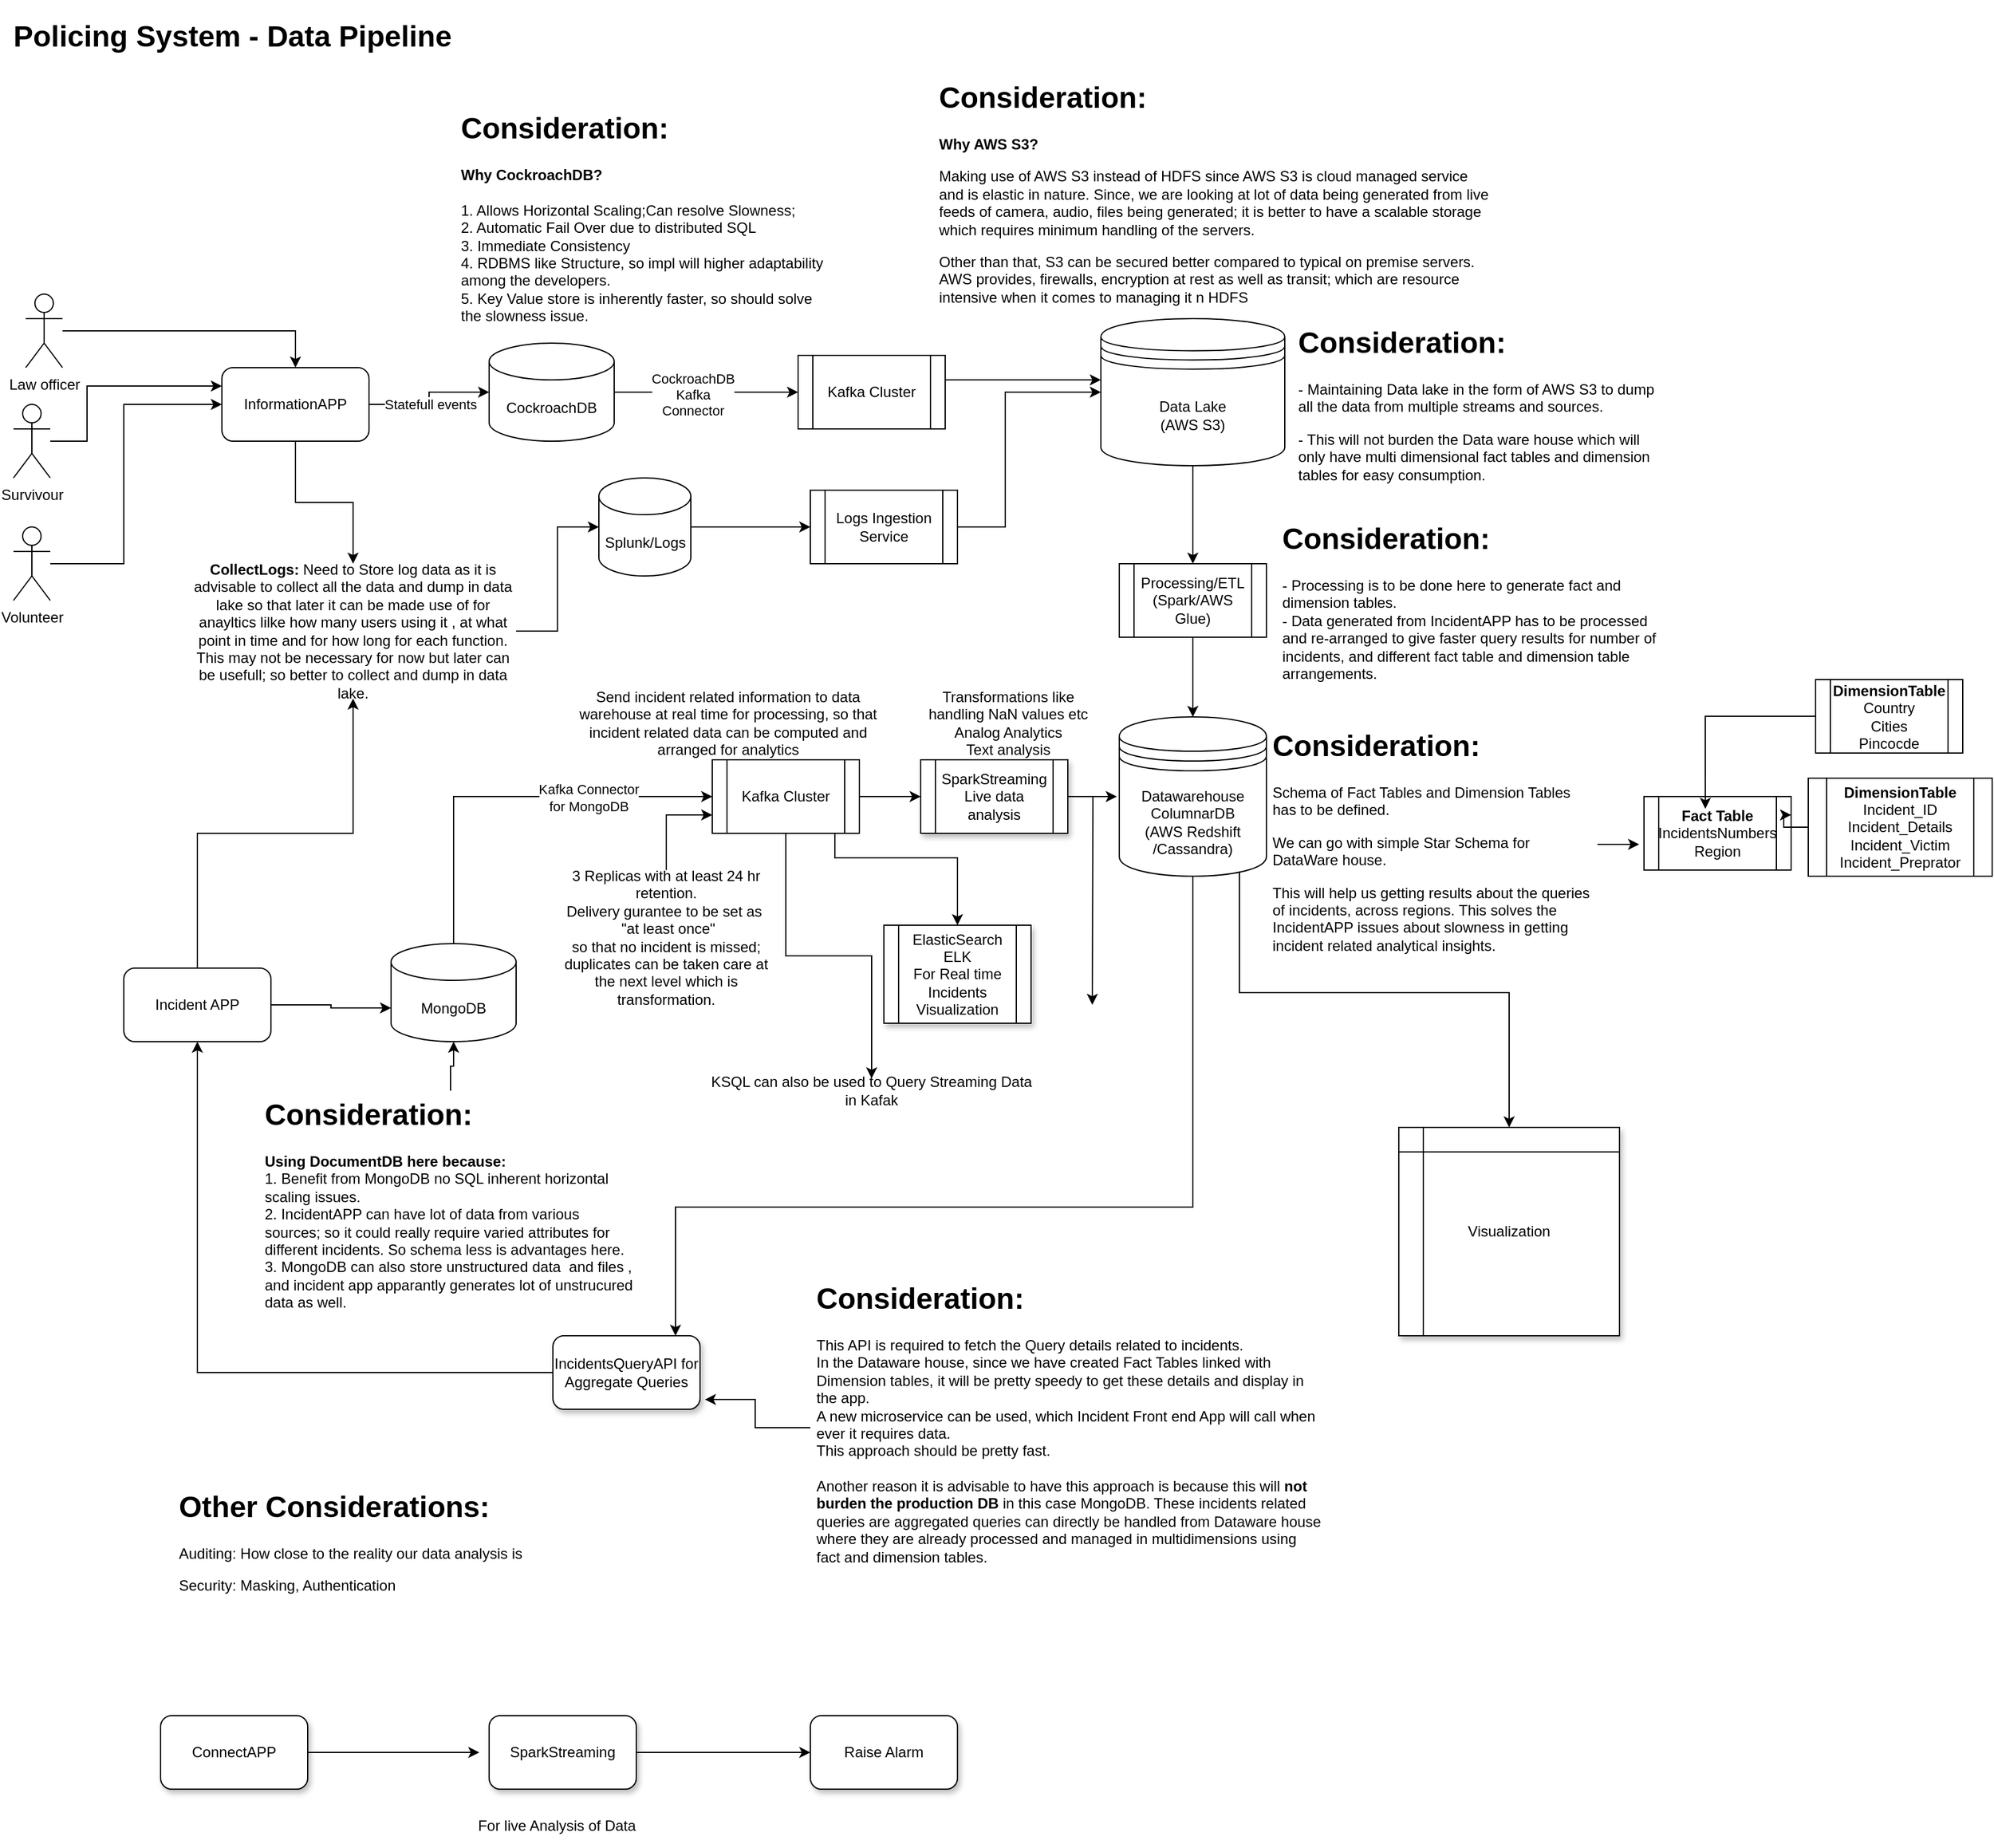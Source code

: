 <mxfile version="14.5.10" type="github" pages="5">
  <diagram name="ExamCopy" id="APzfpvWsl1Z9vvSuLqmT">
    <mxGraphModel dx="1282" dy="674" grid="1" gridSize="10" guides="1" tooltips="1" connect="1" arrows="1" fold="1" page="1" pageScale="1" pageWidth="827" pageHeight="1169" math="0" shadow="0">
      <root>
        <mxCell id="YF0CPLprW75edrQH-U4y-0" />
        <mxCell id="YF0CPLprW75edrQH-U4y-1" parent="YF0CPLprW75edrQH-U4y-0" />
        <mxCell id="YF0CPLprW75edrQH-U4y-2" style="edgeStyle=orthogonalEdgeStyle;rounded=0;orthogonalLoop=1;jettySize=auto;html=1;" edge="1" parent="YF0CPLprW75edrQH-U4y-1" source="YF0CPLprW75edrQH-U4y-5" target="YF0CPLprW75edrQH-U4y-9">
          <mxGeometry relative="1" as="geometry" />
        </mxCell>
        <mxCell id="YF0CPLprW75edrQH-U4y-3" value="Statefull events" style="edgeLabel;html=1;align=center;verticalAlign=middle;resizable=0;points=[];" vertex="1" connectable="0" parent="YF0CPLprW75edrQH-U4y-2">
          <mxGeometry x="-0.296" y="3" relative="1" as="geometry">
            <mxPoint x="12" y="3" as="offset" />
          </mxGeometry>
        </mxCell>
        <mxCell id="YF0CPLprW75edrQH-U4y-4" style="edgeStyle=orthogonalEdgeStyle;rounded=0;orthogonalLoop=1;jettySize=auto;html=1;" edge="1" parent="YF0CPLprW75edrQH-U4y-1" source="YF0CPLprW75edrQH-U4y-5" target="YF0CPLprW75edrQH-U4y-49">
          <mxGeometry relative="1" as="geometry" />
        </mxCell>
        <mxCell id="YF0CPLprW75edrQH-U4y-5" value="InformationAPP" style="rounded=1;whiteSpace=wrap;html=1;" vertex="1" parent="YF0CPLprW75edrQH-U4y-1">
          <mxGeometry x="210" y="320" width="120" height="60" as="geometry" />
        </mxCell>
        <mxCell id="YF0CPLprW75edrQH-U4y-6" value="&lt;h1&gt;Policing System - Data Pipeline&lt;/h1&gt;" style="text;html=1;strokeColor=none;fillColor=none;spacing=5;spacingTop=-20;whiteSpace=wrap;overflow=hidden;rounded=0;" vertex="1" parent="YF0CPLprW75edrQH-U4y-1">
          <mxGeometry x="35" y="30" width="370" height="40" as="geometry" />
        </mxCell>
        <mxCell id="YF0CPLprW75edrQH-U4y-7" style="edgeStyle=orthogonalEdgeStyle;rounded=0;orthogonalLoop=1;jettySize=auto;html=1;" edge="1" parent="YF0CPLprW75edrQH-U4y-1" source="YF0CPLprW75edrQH-U4y-9" target="YF0CPLprW75edrQH-U4y-18">
          <mxGeometry relative="1" as="geometry" />
        </mxCell>
        <mxCell id="YF0CPLprW75edrQH-U4y-8" value="CockroachDB&lt;br&gt;Kafka&lt;br&gt;Connector" style="edgeLabel;html=1;align=center;verticalAlign=middle;resizable=0;points=[];" vertex="1" connectable="0" parent="YF0CPLprW75edrQH-U4y-7">
          <mxGeometry x="-0.147" y="-2" relative="1" as="geometry">
            <mxPoint as="offset" />
          </mxGeometry>
        </mxCell>
        <mxCell id="YF0CPLprW75edrQH-U4y-9" value="CockroachDB" style="shape=cylinder3;whiteSpace=wrap;html=1;boundedLbl=1;backgroundOutline=1;size=15;" vertex="1" parent="YF0CPLprW75edrQH-U4y-1">
          <mxGeometry x="428" y="300" width="102" height="80" as="geometry" />
        </mxCell>
        <mxCell id="YF0CPLprW75edrQH-U4y-10" style="edgeStyle=orthogonalEdgeStyle;rounded=0;orthogonalLoop=1;jettySize=auto;html=1;entryX=0.5;entryY=0;entryDx=0;entryDy=0;" edge="1" parent="YF0CPLprW75edrQH-U4y-1" source="YF0CPLprW75edrQH-U4y-11" target="YF0CPLprW75edrQH-U4y-5">
          <mxGeometry relative="1" as="geometry" />
        </mxCell>
        <mxCell id="YF0CPLprW75edrQH-U4y-11" value="Law officer" style="shape=umlActor;verticalLabelPosition=bottom;verticalAlign=top;html=1;outlineConnect=0;" vertex="1" parent="YF0CPLprW75edrQH-U4y-1">
          <mxGeometry x="50" y="260" width="30" height="60" as="geometry" />
        </mxCell>
        <mxCell id="YF0CPLprW75edrQH-U4y-12" style="edgeStyle=orthogonalEdgeStyle;rounded=0;orthogonalLoop=1;jettySize=auto;html=1;entryX=0;entryY=0.25;entryDx=0;entryDy=0;" edge="1" parent="YF0CPLprW75edrQH-U4y-1" source="YF0CPLprW75edrQH-U4y-13" target="YF0CPLprW75edrQH-U4y-5">
          <mxGeometry relative="1" as="geometry">
            <Array as="points">
              <mxPoint x="100" y="380" />
              <mxPoint x="100" y="335" />
            </Array>
          </mxGeometry>
        </mxCell>
        <mxCell id="YF0CPLprW75edrQH-U4y-13" value="Survivour" style="shape=umlActor;verticalLabelPosition=bottom;verticalAlign=top;html=1;outlineConnect=0;" vertex="1" parent="YF0CPLprW75edrQH-U4y-1">
          <mxGeometry x="40" y="350" width="30" height="60" as="geometry" />
        </mxCell>
        <mxCell id="YF0CPLprW75edrQH-U4y-14" style="edgeStyle=orthogonalEdgeStyle;rounded=0;orthogonalLoop=1;jettySize=auto;html=1;entryX=0;entryY=0.5;entryDx=0;entryDy=0;" edge="1" parent="YF0CPLprW75edrQH-U4y-1" source="YF0CPLprW75edrQH-U4y-15" target="YF0CPLprW75edrQH-U4y-5">
          <mxGeometry relative="1" as="geometry">
            <Array as="points">
              <mxPoint x="130" y="480" />
              <mxPoint x="130" y="350" />
            </Array>
          </mxGeometry>
        </mxCell>
        <mxCell id="YF0CPLprW75edrQH-U4y-15" value="Volunteer" style="shape=umlActor;verticalLabelPosition=bottom;verticalAlign=top;html=1;outlineConnect=0;" vertex="1" parent="YF0CPLprW75edrQH-U4y-1">
          <mxGeometry x="40" y="450" width="30" height="60" as="geometry" />
        </mxCell>
        <mxCell id="YF0CPLprW75edrQH-U4y-16" value="&lt;h1&gt;Consideration:&lt;/h1&gt;&lt;div&gt;&lt;b&gt;Why CockroachDB?&lt;/b&gt;&lt;/div&gt;&lt;div&gt;&lt;b&gt;&lt;br&gt;&lt;/b&gt;&lt;/div&gt;&lt;div&gt;1. Allows Horizontal Scaling;Can resolve Slowness;&lt;/div&gt;&lt;div&gt;2. Automatic Fail Over due to distributed SQL&lt;/div&gt;&lt;div&gt;3. Immediate Consistency&lt;/div&gt;&lt;div&gt;4. RDBMS like Structure, so impl will higher adaptability among the developers.&lt;/div&gt;&lt;div&gt;5. Key Value store is inherently faster, so should solve the slowness issue.&lt;/div&gt;&lt;div&gt;&lt;br&gt;&lt;/div&gt;" style="text;html=1;strokeColor=none;fillColor=none;spacing=5;spacingTop=-20;whiteSpace=wrap;overflow=hidden;rounded=0;" vertex="1" parent="YF0CPLprW75edrQH-U4y-1">
          <mxGeometry x="400" y="105" width="310" height="195" as="geometry" />
        </mxCell>
        <mxCell id="YF0CPLprW75edrQH-U4y-17" style="edgeStyle=orthogonalEdgeStyle;rounded=0;orthogonalLoop=1;jettySize=auto;html=1;" edge="1" parent="YF0CPLprW75edrQH-U4y-1" source="YF0CPLprW75edrQH-U4y-18" target="YF0CPLprW75edrQH-U4y-20">
          <mxGeometry relative="1" as="geometry">
            <Array as="points">
              <mxPoint x="870" y="330" />
              <mxPoint x="870" y="330" />
            </Array>
          </mxGeometry>
        </mxCell>
        <mxCell id="YF0CPLprW75edrQH-U4y-18" value="Kafka Cluster" style="shape=process;whiteSpace=wrap;html=1;backgroundOutline=1;" vertex="1" parent="YF0CPLprW75edrQH-U4y-1">
          <mxGeometry x="680" y="310" width="120" height="60" as="geometry" />
        </mxCell>
        <mxCell id="YF0CPLprW75edrQH-U4y-19" style="edgeStyle=orthogonalEdgeStyle;rounded=0;orthogonalLoop=1;jettySize=auto;html=1;" edge="1" parent="YF0CPLprW75edrQH-U4y-1" source="YF0CPLprW75edrQH-U4y-20" target="YF0CPLprW75edrQH-U4y-36">
          <mxGeometry relative="1" as="geometry" />
        </mxCell>
        <mxCell id="YF0CPLprW75edrQH-U4y-20" value="Data Lake&lt;br&gt;(AWS S3)" style="shape=datastore;whiteSpace=wrap;html=1;" vertex="1" parent="YF0CPLprW75edrQH-U4y-1">
          <mxGeometry x="927" y="280" width="150" height="120" as="geometry" />
        </mxCell>
        <mxCell id="YF0CPLprW75edrQH-U4y-21" value="&lt;h1&gt;Consideration:&lt;/h1&gt;&lt;p&gt;- Maintaining Data lake in the form of AWS S3 to dump all the data from multiple streams and sources.&amp;nbsp;&lt;/p&gt;&lt;p&gt;- This will not burden the Data ware house which will only have multi dimensional fact tables and dimension tables for easy consumption.&lt;/p&gt;" style="text;html=1;strokeColor=none;fillColor=none;spacing=5;spacingTop=-20;whiteSpace=wrap;overflow=hidden;rounded=0;" vertex="1" parent="YF0CPLprW75edrQH-U4y-1">
          <mxGeometry x="1083" y="280" width="300" height="160" as="geometry" />
        </mxCell>
        <mxCell id="YF0CPLprW75edrQH-U4y-22" value="&lt;h1&gt;Consideration:&lt;/h1&gt;&lt;p&gt;&lt;b&gt;Why AWS S3?&lt;/b&gt;&lt;/p&gt;&lt;p&gt;Making use of AWS S3 instead of HDFS since AWS S3 is cloud managed service and is elastic in nature. Since, we are looking at lot of data being generated from live feeds of camera, audio, files being generated; it is better to have a scalable storage which requires minimum handling of the servers.&lt;/p&gt;&lt;p&gt;Other than that, S3 can be secured better compared to typical on premise servers. AWS provides, firewalls, encryption at rest as well as transit; which are resource intensive when it comes to managing it n HDFS&lt;/p&gt;" style="text;html=1;strokeColor=none;fillColor=none;spacing=5;spacingTop=-20;whiteSpace=wrap;overflow=hidden;rounded=0;" vertex="1" parent="YF0CPLprW75edrQH-U4y-1">
          <mxGeometry x="790" y="80" width="460" height="200" as="geometry" />
        </mxCell>
        <mxCell id="YF0CPLprW75edrQH-U4y-23" style="edgeStyle=orthogonalEdgeStyle;rounded=0;orthogonalLoop=1;jettySize=auto;html=1;entryX=0;entryY=0.5;entryDx=0;entryDy=0;" edge="1" parent="YF0CPLprW75edrQH-U4y-1" source="YF0CPLprW75edrQH-U4y-24" target="YF0CPLprW75edrQH-U4y-26">
          <mxGeometry relative="1" as="geometry" />
        </mxCell>
        <mxCell id="YF0CPLprW75edrQH-U4y-24" value="Splunk/Logs" style="shape=cylinder3;whiteSpace=wrap;html=1;boundedLbl=1;backgroundOutline=1;size=15;" vertex="1" parent="YF0CPLprW75edrQH-U4y-1">
          <mxGeometry x="517.5" y="410" width="75" height="80" as="geometry" />
        </mxCell>
        <mxCell id="YF0CPLprW75edrQH-U4y-25" style="edgeStyle=orthogonalEdgeStyle;rounded=0;orthogonalLoop=1;jettySize=auto;html=1;entryX=0;entryY=0.5;entryDx=0;entryDy=0;" edge="1" parent="YF0CPLprW75edrQH-U4y-1" source="YF0CPLprW75edrQH-U4y-26" target="YF0CPLprW75edrQH-U4y-20">
          <mxGeometry relative="1" as="geometry">
            <Array as="points">
              <mxPoint x="849" y="450" />
              <mxPoint x="849" y="340" />
            </Array>
          </mxGeometry>
        </mxCell>
        <mxCell id="YF0CPLprW75edrQH-U4y-26" value="Logs Ingestion Service" style="shape=process;whiteSpace=wrap;html=1;backgroundOutline=1;" vertex="1" parent="YF0CPLprW75edrQH-U4y-1">
          <mxGeometry x="690" y="420" width="120" height="60" as="geometry" />
        </mxCell>
        <mxCell id="YF0CPLprW75edrQH-U4y-27" style="edgeStyle=orthogonalEdgeStyle;rounded=0;orthogonalLoop=1;jettySize=auto;html=1;entryX=0;entryY=0;entryDx=0;entryDy=52.5;entryPerimeter=0;" edge="1" parent="YF0CPLprW75edrQH-U4y-1" source="YF0CPLprW75edrQH-U4y-29" target="YF0CPLprW75edrQH-U4y-45">
          <mxGeometry relative="1" as="geometry" />
        </mxCell>
        <mxCell id="YF0CPLprW75edrQH-U4y-28" style="edgeStyle=orthogonalEdgeStyle;rounded=0;orthogonalLoop=1;jettySize=auto;html=1;" edge="1" parent="YF0CPLprW75edrQH-U4y-1" source="YF0CPLprW75edrQH-U4y-29" target="YF0CPLprW75edrQH-U4y-49">
          <mxGeometry relative="1" as="geometry" />
        </mxCell>
        <mxCell id="YF0CPLprW75edrQH-U4y-29" value="Incident APP" style="rounded=1;whiteSpace=wrap;html=1;" vertex="1" parent="YF0CPLprW75edrQH-U4y-1">
          <mxGeometry x="130" y="810" width="120" height="60" as="geometry" />
        </mxCell>
        <mxCell id="YF0CPLprW75edrQH-U4y-30" style="edgeStyle=orthogonalEdgeStyle;rounded=0;orthogonalLoop=1;jettySize=auto;html=1;" edge="1" parent="YF0CPLprW75edrQH-U4y-1" source="YF0CPLprW75edrQH-U4y-32" target="YF0CPLprW75edrQH-U4y-55">
          <mxGeometry relative="1" as="geometry">
            <Array as="points">
              <mxPoint x="1002" y="1005" />
              <mxPoint x="580" y="1005" />
            </Array>
          </mxGeometry>
        </mxCell>
        <mxCell id="YF0CPLprW75edrQH-U4y-31" style="edgeStyle=orthogonalEdgeStyle;rounded=0;orthogonalLoop=1;jettySize=auto;html=1;exitX=0.783;exitY=0.969;exitDx=0;exitDy=0;exitPerimeter=0;" edge="1" parent="YF0CPLprW75edrQH-U4y-1" source="YF0CPLprW75edrQH-U4y-32" target="YF0CPLprW75edrQH-U4y-59">
          <mxGeometry relative="1" as="geometry">
            <Array as="points">
              <mxPoint x="1040" y="731" />
              <mxPoint x="1040" y="830" />
              <mxPoint x="1260" y="830" />
            </Array>
          </mxGeometry>
        </mxCell>
        <mxCell id="YF0CPLprW75edrQH-U4y-32" value="Datawarehouse&lt;br&gt;ColumnarDB&lt;br&gt;(AWS Redshift /Cassandra)" style="shape=datastore;whiteSpace=wrap;html=1;" vertex="1" parent="YF0CPLprW75edrQH-U4y-1">
          <mxGeometry x="942" y="605" width="120" height="130" as="geometry" />
        </mxCell>
        <mxCell id="YF0CPLprW75edrQH-U4y-33" style="edgeStyle=orthogonalEdgeStyle;rounded=0;orthogonalLoop=1;jettySize=auto;html=1;entryX=-0.033;entryY=0.65;entryDx=0;entryDy=0;entryPerimeter=0;" edge="1" parent="YF0CPLprW75edrQH-U4y-1" source="YF0CPLprW75edrQH-U4y-34" target="YF0CPLprW75edrQH-U4y-38">
          <mxGeometry relative="1" as="geometry" />
        </mxCell>
        <mxCell id="YF0CPLprW75edrQH-U4y-34" value="&lt;h1&gt;Consideration:&lt;/h1&gt;&lt;p&gt;&lt;span&gt;Schema of Fact Tables and Dimension Tables has to be defined.&lt;/span&gt;&lt;br&gt;&lt;/p&gt;&lt;p&gt;&lt;span&gt;We can go with simple Star Schema for DataWare house.&amp;nbsp;&lt;/span&gt;&lt;/p&gt;&lt;p&gt;&lt;span&gt;This will help us getting results about the queries of incidents, across regions. This solves the IncidentAPP issues about slowness in getting incident related analytical insights.&lt;/span&gt;&lt;/p&gt;" style="text;html=1;strokeColor=none;fillColor=none;spacing=5;spacingTop=-20;whiteSpace=wrap;overflow=hidden;rounded=0;" vertex="1" parent="YF0CPLprW75edrQH-U4y-1">
          <mxGeometry x="1062" y="609" width="270" height="200" as="geometry" />
        </mxCell>
        <mxCell id="YF0CPLprW75edrQH-U4y-35" style="edgeStyle=orthogonalEdgeStyle;rounded=0;orthogonalLoop=1;jettySize=auto;html=1;" edge="1" parent="YF0CPLprW75edrQH-U4y-1" source="YF0CPLprW75edrQH-U4y-36" target="YF0CPLprW75edrQH-U4y-32">
          <mxGeometry relative="1" as="geometry" />
        </mxCell>
        <mxCell id="YF0CPLprW75edrQH-U4y-36" value="Processing/ETL&lt;br&gt;(Spark/AWS Glue)" style="shape=process;whiteSpace=wrap;html=1;backgroundOutline=1;" vertex="1" parent="YF0CPLprW75edrQH-U4y-1">
          <mxGeometry x="942" y="480" width="120" height="60" as="geometry" />
        </mxCell>
        <mxCell id="YF0CPLprW75edrQH-U4y-37" value="&lt;h1&gt;Consideration:&lt;/h1&gt;&lt;div&gt;- Processing is to be done here to generate fact and dimension tables.&amp;nbsp;&lt;/div&gt;&lt;div&gt;- Data generated from IncidentAPP has to be processed and re-arranged to give faster query results for number of incidents, and different fact table and dimension table arrangements.&lt;/div&gt;" style="text;html=1;strokeColor=none;fillColor=none;spacing=5;spacingTop=-20;whiteSpace=wrap;overflow=hidden;rounded=0;" vertex="1" parent="YF0CPLprW75edrQH-U4y-1">
          <mxGeometry x="1070" y="440" width="313" height="160" as="geometry" />
        </mxCell>
        <mxCell id="YF0CPLprW75edrQH-U4y-38" value="&lt;b&gt;Fact Table&lt;br&gt;&lt;/b&gt;IncidentsNumbers&lt;br&gt;Region" style="shape=process;whiteSpace=wrap;html=1;backgroundOutline=1;" vertex="1" parent="YF0CPLprW75edrQH-U4y-1">
          <mxGeometry x="1370" y="670" width="120" height="60" as="geometry" />
        </mxCell>
        <mxCell id="YF0CPLprW75edrQH-U4y-39" style="edgeStyle=orthogonalEdgeStyle;rounded=0;orthogonalLoop=1;jettySize=auto;html=1;entryX=0.417;entryY=0.167;entryDx=0;entryDy=0;entryPerimeter=0;exitX=0;exitY=0.5;exitDx=0;exitDy=0;" edge="1" parent="YF0CPLprW75edrQH-U4y-1" source="YF0CPLprW75edrQH-U4y-40" target="YF0CPLprW75edrQH-U4y-38">
          <mxGeometry relative="1" as="geometry" />
        </mxCell>
        <mxCell id="YF0CPLprW75edrQH-U4y-40" value="&lt;b&gt;DimensionTable&lt;/b&gt;&lt;br&gt;Country&lt;br&gt;Cities&lt;br&gt;Pincocde" style="shape=process;whiteSpace=wrap;html=1;backgroundOutline=1;" vertex="1" parent="YF0CPLprW75edrQH-U4y-1">
          <mxGeometry x="1510" y="574.5" width="120" height="60" as="geometry" />
        </mxCell>
        <mxCell id="YF0CPLprW75edrQH-U4y-41" style="edgeStyle=orthogonalEdgeStyle;rounded=0;orthogonalLoop=1;jettySize=auto;html=1;entryX=1;entryY=0.25;entryDx=0;entryDy=0;" edge="1" parent="YF0CPLprW75edrQH-U4y-1" source="YF0CPLprW75edrQH-U4y-42" target="YF0CPLprW75edrQH-U4y-38">
          <mxGeometry relative="1" as="geometry" />
        </mxCell>
        <mxCell id="YF0CPLprW75edrQH-U4y-42" value="&lt;b&gt;DimensionTable&lt;/b&gt;&lt;br&gt;Incident_ID&lt;br&gt;Incident_Details&lt;br&gt;Incident_Victim&lt;br&gt;Incident_Preprator" style="shape=process;whiteSpace=wrap;html=1;backgroundOutline=1;" vertex="1" parent="YF0CPLprW75edrQH-U4y-1">
          <mxGeometry x="1504" y="655" width="150" height="80" as="geometry" />
        </mxCell>
        <mxCell id="YF0CPLprW75edrQH-U4y-43" style="edgeStyle=orthogonalEdgeStyle;rounded=0;orthogonalLoop=1;jettySize=auto;html=1;entryX=0;entryY=0.5;entryDx=0;entryDy=0;exitX=0.5;exitY=0;exitDx=0;exitDy=0;exitPerimeter=0;" edge="1" parent="YF0CPLprW75edrQH-U4y-1" source="YF0CPLprW75edrQH-U4y-45" target="YF0CPLprW75edrQH-U4y-53">
          <mxGeometry relative="1" as="geometry" />
        </mxCell>
        <mxCell id="YF0CPLprW75edrQH-U4y-44" value="Kafka Connector &lt;br&gt;for MongoDB" style="edgeLabel;html=1;align=center;verticalAlign=middle;resizable=0;points=[];" vertex="1" connectable="0" parent="YF0CPLprW75edrQH-U4y-43">
          <mxGeometry x="0.389" y="-1" relative="1" as="geometry">
            <mxPoint as="offset" />
          </mxGeometry>
        </mxCell>
        <mxCell id="YF0CPLprW75edrQH-U4y-45" value="MongoDB" style="shape=cylinder3;whiteSpace=wrap;html=1;boundedLbl=1;backgroundOutline=1;size=15;" vertex="1" parent="YF0CPLprW75edrQH-U4y-1">
          <mxGeometry x="348" y="790" width="102" height="80" as="geometry" />
        </mxCell>
        <mxCell id="YF0CPLprW75edrQH-U4y-46" style="edgeStyle=orthogonalEdgeStyle;rounded=0;orthogonalLoop=1;jettySize=auto;html=1;entryX=0.5;entryY=1;entryDx=0;entryDy=0;entryPerimeter=0;" edge="1" parent="YF0CPLprW75edrQH-U4y-1" source="YF0CPLprW75edrQH-U4y-47" target="YF0CPLprW75edrQH-U4y-45">
          <mxGeometry relative="1" as="geometry" />
        </mxCell>
        <mxCell id="YF0CPLprW75edrQH-U4y-47" value="&lt;h1&gt;Consideration:&lt;/h1&gt;&lt;div&gt;&lt;b&gt;Using DocumentDB here because:&lt;/b&gt;&lt;/div&gt;&lt;div&gt;1. Benefit from MongoDB no SQL inherent horizontal scaling issues.&lt;/div&gt;&lt;div&gt;2. IncidentAPP can have lot of data from various sources; so it could really require varied attributes for different incidents. So schema less is advantages here.&lt;/div&gt;&lt;div&gt;3. MongoDB can also store unstructured data&amp;nbsp; and files , and incident app apparantly generates lot of unstrucured data as well.&lt;/div&gt;&lt;div&gt;&lt;br&gt;&lt;/div&gt;&lt;div&gt;&lt;br&gt;&lt;/div&gt;" style="text;html=1;strokeColor=none;fillColor=none;spacing=5;spacingTop=-20;whiteSpace=wrap;overflow=hidden;rounded=0;" vertex="1" parent="YF0CPLprW75edrQH-U4y-1">
          <mxGeometry x="240" y="910" width="313" height="190" as="geometry" />
        </mxCell>
        <mxCell id="YF0CPLprW75edrQH-U4y-48" style="edgeStyle=orthogonalEdgeStyle;rounded=0;orthogonalLoop=1;jettySize=auto;html=1;" edge="1" parent="YF0CPLprW75edrQH-U4y-1" source="YF0CPLprW75edrQH-U4y-49" target="YF0CPLprW75edrQH-U4y-24">
          <mxGeometry relative="1" as="geometry" />
        </mxCell>
        <mxCell id="YF0CPLprW75edrQH-U4y-49" value="&lt;b&gt;CollectLogs:&lt;/b&gt; Need to Store log data as it is advisable to collect all the data and dump in data lake so that later it can be made use of for anayltics lilke how many users using it , at what point in time and for how long for each function. This may not be necessary for now but later can be usefull; so better to collect and dump in data lake." style="text;html=1;strokeColor=none;fillColor=none;align=center;verticalAlign=middle;whiteSpace=wrap;rounded=0;shadow=1;" vertex="1" parent="YF0CPLprW75edrQH-U4y-1">
          <mxGeometry x="184" y="480" width="266" height="110" as="geometry" />
        </mxCell>
        <mxCell id="YF0CPLprW75edrQH-U4y-50" style="edgeStyle=orthogonalEdgeStyle;rounded=0;orthogonalLoop=1;jettySize=auto;html=1;" edge="1" parent="YF0CPLprW75edrQH-U4y-1" source="YF0CPLprW75edrQH-U4y-53" target="YF0CPLprW75edrQH-U4y-61">
          <mxGeometry relative="1" as="geometry" />
        </mxCell>
        <mxCell id="YF0CPLprW75edrQH-U4y-52" style="edgeStyle=orthogonalEdgeStyle;rounded=0;orthogonalLoop=1;jettySize=auto;html=1;" edge="1" parent="YF0CPLprW75edrQH-U4y-1" source="YF0CPLprW75edrQH-U4y-53" target="YF0CPLprW75edrQH-U4y-73">
          <mxGeometry relative="1" as="geometry" />
        </mxCell>
        <mxCell id="8zOpQxGvA1TDJtgS3TWw-3" style="edgeStyle=orthogonalEdgeStyle;rounded=0;orthogonalLoop=1;jettySize=auto;html=1;" edge="1" parent="YF0CPLprW75edrQH-U4y-1" source="YF0CPLprW75edrQH-U4y-53" target="YF0CPLprW75edrQH-U4y-63">
          <mxGeometry relative="1" as="geometry">
            <Array as="points">
              <mxPoint x="710" y="720" />
              <mxPoint x="810" y="720" />
            </Array>
          </mxGeometry>
        </mxCell>
        <mxCell id="YF0CPLprW75edrQH-U4y-53" value="Kafka Cluster" style="shape=process;whiteSpace=wrap;html=1;backgroundOutline=1;" vertex="1" parent="YF0CPLprW75edrQH-U4y-1">
          <mxGeometry x="610" y="640" width="120" height="60" as="geometry" />
        </mxCell>
        <mxCell id="YF0CPLprW75edrQH-U4y-54" style="edgeStyle=orthogonalEdgeStyle;rounded=0;orthogonalLoop=1;jettySize=auto;html=1;entryX=0.5;entryY=1;entryDx=0;entryDy=0;" edge="1" parent="YF0CPLprW75edrQH-U4y-1" source="YF0CPLprW75edrQH-U4y-55" target="YF0CPLprW75edrQH-U4y-29">
          <mxGeometry relative="1" as="geometry" />
        </mxCell>
        <mxCell id="YF0CPLprW75edrQH-U4y-55" value="IncidentsQueryAPI for Aggregate Queries" style="rounded=1;whiteSpace=wrap;html=1;shadow=1;" vertex="1" parent="YF0CPLprW75edrQH-U4y-1">
          <mxGeometry x="480" y="1110" width="120" height="60" as="geometry" />
        </mxCell>
        <mxCell id="YF0CPLprW75edrQH-U4y-56" style="edgeStyle=orthogonalEdgeStyle;rounded=0;orthogonalLoop=1;jettySize=auto;html=1;entryX=1.033;entryY=0.867;entryDx=0;entryDy=0;entryPerimeter=0;" edge="1" parent="YF0CPLprW75edrQH-U4y-1" source="YF0CPLprW75edrQH-U4y-57" target="YF0CPLprW75edrQH-U4y-55">
          <mxGeometry relative="1" as="geometry" />
        </mxCell>
        <mxCell id="YF0CPLprW75edrQH-U4y-57" value="&lt;h1&gt;Consideration:&lt;/h1&gt;&lt;div&gt;This API is required to fetch the Query details related to incidents.&amp;nbsp;&lt;/div&gt;&lt;div&gt;In the Dataware house, since we have created Fact Tables linked with Dimension tables, it will be pretty speedy to get these details and display in the app.&lt;/div&gt;&lt;div&gt;A new microservice can be used, which Incident Front end App will call when ever it requires data.&amp;nbsp;&lt;/div&gt;&lt;div&gt;This approach should be pretty fast.&lt;/div&gt;&lt;div&gt;&lt;br&gt;&lt;/div&gt;&lt;div&gt;Another reason it is advisable to have this approach is because this will &lt;b&gt;not burden the production DB&lt;/b&gt; in this case MongoDB. These incidents related queries are aggregated queries can directly be handled from Dataware house where they are already processed and managed in multidimensions using fact and dimension tables.&lt;/div&gt;&lt;div&gt;&lt;br&gt;&lt;/div&gt;&lt;div&gt;&lt;br&gt;&lt;/div&gt;&lt;div&gt;&lt;br&gt;&lt;/div&gt;" style="text;html=1;strokeColor=none;fillColor=none;spacing=5;spacingTop=-20;whiteSpace=wrap;overflow=hidden;rounded=0;" vertex="1" parent="YF0CPLprW75edrQH-U4y-1">
          <mxGeometry x="690" y="1060" width="420" height="250" as="geometry" />
        </mxCell>
        <mxCell id="YF0CPLprW75edrQH-U4y-58" value="Send incident related information to data warehouse at real time for processing, so that incident related data can be computed and arranged for analytics" style="text;html=1;strokeColor=none;fillColor=none;align=center;verticalAlign=middle;whiteSpace=wrap;rounded=0;shadow=1;" vertex="1" parent="YF0CPLprW75edrQH-U4y-1">
          <mxGeometry x="488" y="585.5" width="270" height="49" as="geometry" />
        </mxCell>
        <mxCell id="YF0CPLprW75edrQH-U4y-59" value="Visualization" style="shape=internalStorage;whiteSpace=wrap;html=1;backgroundOutline=1;shadow=1;" vertex="1" parent="YF0CPLprW75edrQH-U4y-1">
          <mxGeometry x="1170" y="940" width="180" height="170" as="geometry" />
        </mxCell>
        <mxCell id="YF0CPLprW75edrQH-U4y-60" style="edgeStyle=orthogonalEdgeStyle;rounded=0;orthogonalLoop=1;jettySize=auto;html=1;" edge="1" parent="YF0CPLprW75edrQH-U4y-1" source="YF0CPLprW75edrQH-U4y-61">
          <mxGeometry relative="1" as="geometry">
            <mxPoint x="940" y="670" as="targetPoint" />
          </mxGeometry>
        </mxCell>
        <mxCell id="8zOpQxGvA1TDJtgS3TWw-2" style="edgeStyle=orthogonalEdgeStyle;rounded=0;orthogonalLoop=1;jettySize=auto;html=1;" edge="1" parent="YF0CPLprW75edrQH-U4y-1" source="YF0CPLprW75edrQH-U4y-61">
          <mxGeometry relative="1" as="geometry">
            <mxPoint x="920" y="840" as="targetPoint" />
          </mxGeometry>
        </mxCell>
        <mxCell id="YF0CPLprW75edrQH-U4y-61" value="SparkStreaming Live data analysis" style="shape=process;whiteSpace=wrap;html=1;backgroundOutline=1;shadow=1;" vertex="1" parent="YF0CPLprW75edrQH-U4y-1">
          <mxGeometry x="780" y="640" width="120" height="60" as="geometry" />
        </mxCell>
        <mxCell id="YF0CPLprW75edrQH-U4y-62" value="Transformations like handling NaN values etc&lt;br&gt;Analog Analytics&lt;br&gt;Text analysis" style="text;html=1;strokeColor=none;fillColor=none;align=center;verticalAlign=middle;whiteSpace=wrap;rounded=0;shadow=1;" vertex="1" parent="YF0CPLprW75edrQH-U4y-1">
          <mxGeometry x="783" y="580" width="137" height="60" as="geometry" />
        </mxCell>
        <mxCell id="YF0CPLprW75edrQH-U4y-63" value="ElasticSearch ELK&lt;br&gt;For Real time Incidents Visualization" style="shape=process;whiteSpace=wrap;html=1;backgroundOutline=1;shadow=1;" vertex="1" parent="YF0CPLprW75edrQH-U4y-1">
          <mxGeometry x="750" y="775" width="120" height="80" as="geometry" />
        </mxCell>
        <mxCell id="YF0CPLprW75edrQH-U4y-64" style="edgeStyle=orthogonalEdgeStyle;rounded=0;orthogonalLoop=1;jettySize=auto;html=1;entryX=0;entryY=0.75;entryDx=0;entryDy=0;" edge="1" parent="YF0CPLprW75edrQH-U4y-1" source="YF0CPLprW75edrQH-U4y-65" target="YF0CPLprW75edrQH-U4y-53">
          <mxGeometry relative="1" as="geometry" />
        </mxCell>
        <mxCell id="YF0CPLprW75edrQH-U4y-65" value="3 Replicas with at least 24 hr retention.&lt;br&gt;Delivery gurantee to be set as&amp;nbsp; &amp;nbsp;&quot;at least once&quot;&lt;br&gt;so that no incident is missed; duplicates can be taken care at the next level which is transformation." style="text;html=1;strokeColor=none;fillColor=none;align=center;verticalAlign=middle;whiteSpace=wrap;rounded=0;shadow=1;" vertex="1" parent="YF0CPLprW75edrQH-U4y-1">
          <mxGeometry x="480" y="730" width="185" height="110" as="geometry" />
        </mxCell>
        <mxCell id="YF0CPLprW75edrQH-U4y-66" value="&lt;h1&gt;Other Considerations:&lt;/h1&gt;&lt;p&gt;Auditing: How close to the reality our data analysis is&lt;/p&gt;&lt;p&gt;Security: Masking, Authentication&lt;/p&gt;" style="text;html=1;strokeColor=none;fillColor=none;spacing=5;spacingTop=-20;whiteSpace=wrap;overflow=hidden;rounded=0;shadow=1;" vertex="1" parent="YF0CPLprW75edrQH-U4y-1">
          <mxGeometry x="170" y="1230" width="310" height="120" as="geometry" />
        </mxCell>
        <mxCell id="YF0CPLprW75edrQH-U4y-67" style="edgeStyle=orthogonalEdgeStyle;rounded=0;orthogonalLoop=1;jettySize=auto;html=1;" edge="1" parent="YF0CPLprW75edrQH-U4y-1" source="YF0CPLprW75edrQH-U4y-68">
          <mxGeometry relative="1" as="geometry">
            <mxPoint x="420" y="1450" as="targetPoint" />
          </mxGeometry>
        </mxCell>
        <mxCell id="YF0CPLprW75edrQH-U4y-68" value="ConnectAPP" style="rounded=1;whiteSpace=wrap;html=1;shadow=1;" vertex="1" parent="YF0CPLprW75edrQH-U4y-1">
          <mxGeometry x="160" y="1420" width="120" height="60" as="geometry" />
        </mxCell>
        <mxCell id="YF0CPLprW75edrQH-U4y-69" style="edgeStyle=orthogonalEdgeStyle;rounded=0;orthogonalLoop=1;jettySize=auto;html=1;" edge="1" parent="YF0CPLprW75edrQH-U4y-1" source="YF0CPLprW75edrQH-U4y-70">
          <mxGeometry relative="1" as="geometry">
            <mxPoint x="690" y="1450" as="targetPoint" />
          </mxGeometry>
        </mxCell>
        <mxCell id="YF0CPLprW75edrQH-U4y-70" value="SparkStreaming" style="rounded=1;whiteSpace=wrap;html=1;shadow=1;" vertex="1" parent="YF0CPLprW75edrQH-U4y-1">
          <mxGeometry x="428" y="1420" width="120" height="60" as="geometry" />
        </mxCell>
        <mxCell id="YF0CPLprW75edrQH-U4y-71" value="For live Analysis of Data&amp;nbsp;" style="text;html=1;strokeColor=none;fillColor=none;align=center;verticalAlign=middle;whiteSpace=wrap;rounded=0;shadow=1;" vertex="1" parent="YF0CPLprW75edrQH-U4y-1">
          <mxGeometry x="370" y="1500" width="230" height="20" as="geometry" />
        </mxCell>
        <mxCell id="YF0CPLprW75edrQH-U4y-72" value="Raise Alarm" style="rounded=1;whiteSpace=wrap;html=1;shadow=1;" vertex="1" parent="YF0CPLprW75edrQH-U4y-1">
          <mxGeometry x="690" y="1420" width="120" height="60" as="geometry" />
        </mxCell>
        <mxCell id="YF0CPLprW75edrQH-U4y-73" value="KSQL can also be used to Query Streaming Data in Kafak" style="text;html=1;strokeColor=none;fillColor=none;align=center;verticalAlign=middle;whiteSpace=wrap;rounded=0;shadow=1;" vertex="1" parent="YF0CPLprW75edrQH-U4y-1">
          <mxGeometry x="605" y="900" width="270" height="20" as="geometry" />
        </mxCell>
      </root>
    </mxGraphModel>
  </diagram>
  <diagram id="86TCpwpJEMBFlHIx1PRZ" name="Page-1">
    <mxGraphModel dx="1282" dy="674" grid="1" gridSize="10" guides="1" tooltips="1" connect="1" arrows="1" fold="1" page="1" pageScale="1" pageWidth="827" pageHeight="1169" math="0" shadow="0">
      <root>
        <mxCell id="0" />
        <mxCell id="1" parent="0" />
        <mxCell id="M00Jkyyd9K6bwBccqDg0-67" style="edgeStyle=orthogonalEdgeStyle;rounded=0;orthogonalLoop=1;jettySize=auto;html=1;" parent="1" source="M00Jkyyd9K6bwBccqDg0-53" target="M00Jkyyd9K6bwBccqDg0-55" edge="1">
          <mxGeometry relative="1" as="geometry" />
        </mxCell>
        <mxCell id="M00Jkyyd9K6bwBccqDg0-79" value="Statefull events" style="edgeLabel;html=1;align=center;verticalAlign=middle;resizable=0;points=[];" parent="M00Jkyyd9K6bwBccqDg0-67" vertex="1" connectable="0">
          <mxGeometry x="-0.296" y="3" relative="1" as="geometry">
            <mxPoint x="12" y="3" as="offset" />
          </mxGeometry>
        </mxCell>
        <mxCell id="7txRCt_JXUs7RKzOq8Ak-15" style="edgeStyle=orthogonalEdgeStyle;rounded=0;orthogonalLoop=1;jettySize=auto;html=1;" edge="1" parent="1" source="M00Jkyyd9K6bwBccqDg0-53" target="M00Jkyyd9K6bwBccqDg0-82">
          <mxGeometry relative="1" as="geometry" />
        </mxCell>
        <mxCell id="M00Jkyyd9K6bwBccqDg0-53" value="InformationAPP" style="rounded=1;whiteSpace=wrap;html=1;" parent="1" vertex="1">
          <mxGeometry x="210" y="320" width="120" height="60" as="geometry" />
        </mxCell>
        <mxCell id="M00Jkyyd9K6bwBccqDg0-54" value="&lt;h1&gt;Policing System Datapipline&lt;/h1&gt;" style="text;html=1;strokeColor=none;fillColor=none;spacing=5;spacingTop=-20;whiteSpace=wrap;overflow=hidden;rounded=0;" parent="1" vertex="1">
          <mxGeometry x="40" y="40" width="370" height="40" as="geometry" />
        </mxCell>
        <mxCell id="M00Jkyyd9K6bwBccqDg0-70" style="edgeStyle=orthogonalEdgeStyle;rounded=0;orthogonalLoop=1;jettySize=auto;html=1;" parent="1" source="M00Jkyyd9K6bwBccqDg0-55" target="M00Jkyyd9K6bwBccqDg0-69" edge="1">
          <mxGeometry relative="1" as="geometry" />
        </mxCell>
        <mxCell id="7txRCt_JXUs7RKzOq8Ak-41" value="CockroachDB&lt;br&gt;Kafka&lt;br&gt;Connector" style="edgeLabel;html=1;align=center;verticalAlign=middle;resizable=0;points=[];" vertex="1" connectable="0" parent="M00Jkyyd9K6bwBccqDg0-70">
          <mxGeometry x="-0.147" y="-2" relative="1" as="geometry">
            <mxPoint as="offset" />
          </mxGeometry>
        </mxCell>
        <mxCell id="M00Jkyyd9K6bwBccqDg0-55" value="CockroachDB" style="shape=cylinder3;whiteSpace=wrap;html=1;boundedLbl=1;backgroundOutline=1;size=15;" parent="1" vertex="1">
          <mxGeometry x="428" y="300" width="102" height="80" as="geometry" />
        </mxCell>
        <mxCell id="M00Jkyyd9K6bwBccqDg0-76" style="edgeStyle=orthogonalEdgeStyle;rounded=0;orthogonalLoop=1;jettySize=auto;html=1;entryX=0.5;entryY=0;entryDx=0;entryDy=0;" parent="1" source="M00Jkyyd9K6bwBccqDg0-56" target="M00Jkyyd9K6bwBccqDg0-53" edge="1">
          <mxGeometry relative="1" as="geometry" />
        </mxCell>
        <mxCell id="M00Jkyyd9K6bwBccqDg0-56" value="Law officer" style="shape=umlActor;verticalLabelPosition=bottom;verticalAlign=top;html=1;outlineConnect=0;" parent="1" vertex="1">
          <mxGeometry x="50" y="260" width="30" height="60" as="geometry" />
        </mxCell>
        <mxCell id="M00Jkyyd9K6bwBccqDg0-64" style="edgeStyle=orthogonalEdgeStyle;rounded=0;orthogonalLoop=1;jettySize=auto;html=1;entryX=0;entryY=0.25;entryDx=0;entryDy=0;" parent="1" source="M00Jkyyd9K6bwBccqDg0-61" target="M00Jkyyd9K6bwBccqDg0-53" edge="1">
          <mxGeometry relative="1" as="geometry">
            <Array as="points">
              <mxPoint x="100" y="380" />
              <mxPoint x="100" y="335" />
            </Array>
          </mxGeometry>
        </mxCell>
        <mxCell id="M00Jkyyd9K6bwBccqDg0-61" value="Survivour" style="shape=umlActor;verticalLabelPosition=bottom;verticalAlign=top;html=1;outlineConnect=0;" parent="1" vertex="1">
          <mxGeometry x="40" y="350" width="30" height="60" as="geometry" />
        </mxCell>
        <mxCell id="M00Jkyyd9K6bwBccqDg0-65" style="edgeStyle=orthogonalEdgeStyle;rounded=0;orthogonalLoop=1;jettySize=auto;html=1;entryX=0;entryY=0.5;entryDx=0;entryDy=0;" parent="1" source="M00Jkyyd9K6bwBccqDg0-62" target="M00Jkyyd9K6bwBccqDg0-53" edge="1">
          <mxGeometry relative="1" as="geometry">
            <Array as="points">
              <mxPoint x="130" y="480" />
              <mxPoint x="130" y="350" />
            </Array>
          </mxGeometry>
        </mxCell>
        <mxCell id="M00Jkyyd9K6bwBccqDg0-62" value="Volunteer" style="shape=umlActor;verticalLabelPosition=bottom;verticalAlign=top;html=1;outlineConnect=0;" parent="1" vertex="1">
          <mxGeometry x="40" y="450" width="30" height="60" as="geometry" />
        </mxCell>
        <mxCell id="M00Jkyyd9K6bwBccqDg0-66" value="&lt;h1&gt;Consideration:&lt;/h1&gt;&lt;div&gt;&lt;b&gt;Why CockroachDB?&lt;/b&gt;&lt;/div&gt;&lt;div&gt;&lt;b&gt;&lt;br&gt;&lt;/b&gt;&lt;/div&gt;&lt;div&gt;1. Allows Horizontal Scaling;Can resolve Slowness;&lt;/div&gt;&lt;div&gt;2. Automatic Fail Over due to distributed SQL&lt;/div&gt;&lt;div&gt;3. Immediate Consistency&lt;/div&gt;&lt;div&gt;4. RDBMS like Structure, so impl will higher adaptability among the developers.&lt;/div&gt;&lt;div&gt;5. Key Value store is inherently faster, so should solve the slowness issue.&lt;/div&gt;&lt;div&gt;&lt;br&gt;&lt;/div&gt;" style="text;html=1;strokeColor=none;fillColor=none;spacing=5;spacingTop=-20;whiteSpace=wrap;overflow=hidden;rounded=0;" parent="1" vertex="1">
          <mxGeometry x="400" y="105" width="310" height="195" as="geometry" />
        </mxCell>
        <mxCell id="M00Jkyyd9K6bwBccqDg0-72" style="edgeStyle=orthogonalEdgeStyle;rounded=0;orthogonalLoop=1;jettySize=auto;html=1;" parent="1" source="M00Jkyyd9K6bwBccqDg0-69" target="M00Jkyyd9K6bwBccqDg0-71" edge="1">
          <mxGeometry relative="1" as="geometry">
            <Array as="points">
              <mxPoint x="870" y="330" />
              <mxPoint x="870" y="330" />
            </Array>
          </mxGeometry>
        </mxCell>
        <mxCell id="M00Jkyyd9K6bwBccqDg0-69" value="Kafka Cluster" style="shape=process;whiteSpace=wrap;html=1;backgroundOutline=1;" parent="1" vertex="1">
          <mxGeometry x="680" y="310" width="120" height="60" as="geometry" />
        </mxCell>
        <mxCell id="M00Jkyyd9K6bwBccqDg0-94" style="edgeStyle=orthogonalEdgeStyle;rounded=0;orthogonalLoop=1;jettySize=auto;html=1;" parent="1" source="M00Jkyyd9K6bwBccqDg0-71" target="M00Jkyyd9K6bwBccqDg0-93" edge="1">
          <mxGeometry relative="1" as="geometry" />
        </mxCell>
        <mxCell id="M00Jkyyd9K6bwBccqDg0-71" value="Data Lake&lt;br&gt;(AWS S3)" style="shape=datastore;whiteSpace=wrap;html=1;" parent="1" vertex="1">
          <mxGeometry x="927" y="280" width="150" height="120" as="geometry" />
        </mxCell>
        <mxCell id="M00Jkyyd9K6bwBccqDg0-73" value="&lt;h1&gt;Consideration:&lt;/h1&gt;&lt;p&gt;- Maintaining Data lake in the form of AWS S3 to dump all the data from multiple streams and sources.&amp;nbsp;&lt;/p&gt;&lt;p&gt;- This will not burden the Data ware house which will only have multi dimensional fact tables and dimension tables for easy consumption.&lt;/p&gt;" style="text;html=1;strokeColor=none;fillColor=none;spacing=5;spacingTop=-20;whiteSpace=wrap;overflow=hidden;rounded=0;" parent="1" vertex="1">
          <mxGeometry x="1083" y="280" width="300" height="160" as="geometry" />
        </mxCell>
        <mxCell id="M00Jkyyd9K6bwBccqDg0-75" value="&lt;h1&gt;Consideration:&lt;/h1&gt;&lt;p&gt;&lt;b&gt;Why AWS S3?&lt;/b&gt;&lt;/p&gt;&lt;p&gt;Making use of AWS S3 instead of HDFS since AWS S3 is cloud managed service and is elastic in nature. Since, we are looking at lot of data being generated from live feeds of camera, audio, files being generated; it is better to have a scalable storage which requires minimum handling of the servers.&lt;/p&gt;&lt;p&gt;Other than that, S3 can be secured better compared to typical on premise servers. AWS provides, firewalls, encryption at rest as well as transit; which are resource intensive when it comes to managing it n HDFS&lt;/p&gt;" style="text;html=1;strokeColor=none;fillColor=none;spacing=5;spacingTop=-20;whiteSpace=wrap;overflow=hidden;rounded=0;" parent="1" vertex="1">
          <mxGeometry x="790" y="80" width="460" height="200" as="geometry" />
        </mxCell>
        <mxCell id="M00Jkyyd9K6bwBccqDg0-86" style="edgeStyle=orthogonalEdgeStyle;rounded=0;orthogonalLoop=1;jettySize=auto;html=1;entryX=0;entryY=0.5;entryDx=0;entryDy=0;" parent="1" source="M00Jkyyd9K6bwBccqDg0-80" target="M00Jkyyd9K6bwBccqDg0-85" edge="1">
          <mxGeometry relative="1" as="geometry" />
        </mxCell>
        <mxCell id="M00Jkyyd9K6bwBccqDg0-80" value="Splunk/Logs" style="shape=cylinder3;whiteSpace=wrap;html=1;boundedLbl=1;backgroundOutline=1;size=15;" parent="1" vertex="1">
          <mxGeometry x="517.5" y="410" width="75" height="80" as="geometry" />
        </mxCell>
        <mxCell id="M00Jkyyd9K6bwBccqDg0-88" style="edgeStyle=orthogonalEdgeStyle;rounded=0;orthogonalLoop=1;jettySize=auto;html=1;entryX=0;entryY=0.5;entryDx=0;entryDy=0;" parent="1" source="M00Jkyyd9K6bwBccqDg0-85" target="M00Jkyyd9K6bwBccqDg0-71" edge="1">
          <mxGeometry relative="1" as="geometry">
            <Array as="points">
              <mxPoint x="849" y="450" />
              <mxPoint x="849" y="340" />
            </Array>
          </mxGeometry>
        </mxCell>
        <mxCell id="M00Jkyyd9K6bwBccqDg0-85" value="Logs Ingestion Service" style="shape=process;whiteSpace=wrap;html=1;backgroundOutline=1;" parent="1" vertex="1">
          <mxGeometry x="690" y="420" width="120" height="60" as="geometry" />
        </mxCell>
        <mxCell id="7txRCt_JXUs7RKzOq8Ak-7" style="edgeStyle=orthogonalEdgeStyle;rounded=0;orthogonalLoop=1;jettySize=auto;html=1;entryX=0;entryY=0;entryDx=0;entryDy=52.5;entryPerimeter=0;" edge="1" parent="1" source="M00Jkyyd9K6bwBccqDg0-89" target="7txRCt_JXUs7RKzOq8Ak-1">
          <mxGeometry relative="1" as="geometry" />
        </mxCell>
        <mxCell id="7txRCt_JXUs7RKzOq8Ak-13" style="edgeStyle=orthogonalEdgeStyle;rounded=0;orthogonalLoop=1;jettySize=auto;html=1;" edge="1" parent="1" source="M00Jkyyd9K6bwBccqDg0-89" target="M00Jkyyd9K6bwBccqDg0-82">
          <mxGeometry relative="1" as="geometry" />
        </mxCell>
        <mxCell id="M00Jkyyd9K6bwBccqDg0-89" value="Incident APP" style="rounded=1;whiteSpace=wrap;html=1;" parent="1" vertex="1">
          <mxGeometry x="130" y="810" width="120" height="60" as="geometry" />
        </mxCell>
        <mxCell id="7txRCt_JXUs7RKzOq8Ak-21" style="edgeStyle=orthogonalEdgeStyle;rounded=0;orthogonalLoop=1;jettySize=auto;html=1;" edge="1" parent="1" source="M00Jkyyd9K6bwBccqDg0-90" target="7txRCt_JXUs7RKzOq8Ak-20">
          <mxGeometry relative="1" as="geometry">
            <Array as="points">
              <mxPoint x="1002" y="1005" />
              <mxPoint x="580" y="1005" />
            </Array>
          </mxGeometry>
        </mxCell>
        <mxCell id="7txRCt_JXUs7RKzOq8Ak-28" style="edgeStyle=orthogonalEdgeStyle;rounded=0;orthogonalLoop=1;jettySize=auto;html=1;exitX=0.783;exitY=0.969;exitDx=0;exitDy=0;exitPerimeter=0;" edge="1" parent="1" source="M00Jkyyd9K6bwBccqDg0-90" target="7txRCt_JXUs7RKzOq8Ak-27">
          <mxGeometry relative="1" as="geometry">
            <Array as="points">
              <mxPoint x="1040" y="731" />
              <mxPoint x="1040" y="830" />
              <mxPoint x="1260" y="830" />
            </Array>
          </mxGeometry>
        </mxCell>
        <mxCell id="M00Jkyyd9K6bwBccqDg0-90" value="Datawarehouse&lt;br&gt;ColumnarDB&lt;br&gt;(AWS Redshift /Cassandra)" style="shape=datastore;whiteSpace=wrap;html=1;" parent="1" vertex="1">
          <mxGeometry x="942" y="605" width="120" height="130" as="geometry" />
        </mxCell>
        <mxCell id="7txRCt_JXUs7RKzOq8Ak-43" style="edgeStyle=orthogonalEdgeStyle;rounded=0;orthogonalLoop=1;jettySize=auto;html=1;entryX=-0.033;entryY=0.65;entryDx=0;entryDy=0;entryPerimeter=0;" edge="1" parent="1" source="M00Jkyyd9K6bwBccqDg0-92" target="M00Jkyyd9K6bwBccqDg0-97">
          <mxGeometry relative="1" as="geometry" />
        </mxCell>
        <mxCell id="M00Jkyyd9K6bwBccqDg0-92" value="&lt;h1&gt;Consideration:&lt;/h1&gt;&lt;p&gt;&lt;span&gt;Schema of Fact Tables and Dimension Tables has to be defined.&lt;/span&gt;&lt;br&gt;&lt;/p&gt;&lt;p&gt;&lt;span&gt;We can go with simple Star Schema for DataWare house.&amp;nbsp;&lt;/span&gt;&lt;/p&gt;&lt;p&gt;&lt;span&gt;This will help us getting results about the queries of incidents, across regions. This solves the IncidentAPP issues about slowness in getting incident related analytical insights.&lt;/span&gt;&lt;/p&gt;" style="text;html=1;strokeColor=none;fillColor=none;spacing=5;spacingTop=-20;whiteSpace=wrap;overflow=hidden;rounded=0;" parent="1" vertex="1">
          <mxGeometry x="1062" y="609" width="270" height="200" as="geometry" />
        </mxCell>
        <mxCell id="M00Jkyyd9K6bwBccqDg0-95" style="edgeStyle=orthogonalEdgeStyle;rounded=0;orthogonalLoop=1;jettySize=auto;html=1;" parent="1" source="M00Jkyyd9K6bwBccqDg0-93" target="M00Jkyyd9K6bwBccqDg0-90" edge="1">
          <mxGeometry relative="1" as="geometry" />
        </mxCell>
        <mxCell id="M00Jkyyd9K6bwBccqDg0-93" value="Processing/ETL&lt;br&gt;(Spark/AWS Glue)" style="shape=process;whiteSpace=wrap;html=1;backgroundOutline=1;" parent="1" vertex="1">
          <mxGeometry x="942" y="480" width="120" height="60" as="geometry" />
        </mxCell>
        <mxCell id="M00Jkyyd9K6bwBccqDg0-96" value="&lt;h1&gt;Consideration:&lt;/h1&gt;&lt;div&gt;- Processing is to be done here to generate fact and dimension tables.&amp;nbsp;&lt;/div&gt;&lt;div&gt;- Data generated from IncidentAPP has to be processed and re-arranged to give faster query results for number of incidents, and different fact table and dimension table arrangements.&lt;/div&gt;" style="text;html=1;strokeColor=none;fillColor=none;spacing=5;spacingTop=-20;whiteSpace=wrap;overflow=hidden;rounded=0;" parent="1" vertex="1">
          <mxGeometry x="1070" y="440" width="313" height="160" as="geometry" />
        </mxCell>
        <mxCell id="M00Jkyyd9K6bwBccqDg0-97" value="&lt;b&gt;Fact Table&lt;br&gt;&lt;/b&gt;IncidentsNumbers&lt;br&gt;Region" style="shape=process;whiteSpace=wrap;html=1;backgroundOutline=1;" parent="1" vertex="1">
          <mxGeometry x="1370" y="670" width="120" height="60" as="geometry" />
        </mxCell>
        <mxCell id="M00Jkyyd9K6bwBccqDg0-104" style="edgeStyle=orthogonalEdgeStyle;rounded=0;orthogonalLoop=1;jettySize=auto;html=1;entryX=0.417;entryY=0.167;entryDx=0;entryDy=0;entryPerimeter=0;exitX=0;exitY=0.5;exitDx=0;exitDy=0;" parent="1" source="M00Jkyyd9K6bwBccqDg0-98" target="M00Jkyyd9K6bwBccqDg0-97" edge="1">
          <mxGeometry relative="1" as="geometry" />
        </mxCell>
        <mxCell id="M00Jkyyd9K6bwBccqDg0-98" value="&lt;b&gt;DimensionTable&lt;/b&gt;&lt;br&gt;Country&lt;br&gt;Cities&lt;br&gt;Pincocde" style="shape=process;whiteSpace=wrap;html=1;backgroundOutline=1;" parent="1" vertex="1">
          <mxGeometry x="1510" y="574.5" width="120" height="60" as="geometry" />
        </mxCell>
        <mxCell id="M00Jkyyd9K6bwBccqDg0-101" style="edgeStyle=orthogonalEdgeStyle;rounded=0;orthogonalLoop=1;jettySize=auto;html=1;entryX=1;entryY=0.25;entryDx=0;entryDy=0;" parent="1" source="M00Jkyyd9K6bwBccqDg0-99" target="M00Jkyyd9K6bwBccqDg0-97" edge="1">
          <mxGeometry relative="1" as="geometry" />
        </mxCell>
        <mxCell id="M00Jkyyd9K6bwBccqDg0-99" value="&lt;b&gt;DimensionTable&lt;/b&gt;&lt;br&gt;Incident_ID&lt;br&gt;Incident_Details&lt;br&gt;Incident_Victim&lt;br&gt;Incident_Preprator" style="shape=process;whiteSpace=wrap;html=1;backgroundOutline=1;" parent="1" vertex="1">
          <mxGeometry x="1504" y="655" width="150" height="80" as="geometry" />
        </mxCell>
        <mxCell id="7txRCt_JXUs7RKzOq8Ak-9" style="edgeStyle=orthogonalEdgeStyle;rounded=0;orthogonalLoop=1;jettySize=auto;html=1;entryX=0;entryY=0.5;entryDx=0;entryDy=0;exitX=0.5;exitY=0;exitDx=0;exitDy=0;exitPerimeter=0;" edge="1" parent="1" source="7txRCt_JXUs7RKzOq8Ak-1" target="7txRCt_JXUs7RKzOq8Ak-8">
          <mxGeometry relative="1" as="geometry" />
        </mxCell>
        <mxCell id="7txRCt_JXUs7RKzOq8Ak-24" value="Kafka Connector &lt;br&gt;for MongoDB" style="edgeLabel;html=1;align=center;verticalAlign=middle;resizable=0;points=[];" vertex="1" connectable="0" parent="7txRCt_JXUs7RKzOq8Ak-9">
          <mxGeometry x="0.389" y="-1" relative="1" as="geometry">
            <mxPoint as="offset" />
          </mxGeometry>
        </mxCell>
        <mxCell id="7txRCt_JXUs7RKzOq8Ak-1" value="MongoDB" style="shape=cylinder3;whiteSpace=wrap;html=1;boundedLbl=1;backgroundOutline=1;size=15;" vertex="1" parent="1">
          <mxGeometry x="348" y="790" width="102" height="80" as="geometry" />
        </mxCell>
        <mxCell id="7txRCt_JXUs7RKzOq8Ak-47" style="edgeStyle=orthogonalEdgeStyle;rounded=0;orthogonalLoop=1;jettySize=auto;html=1;entryX=0.5;entryY=1;entryDx=0;entryDy=0;entryPerimeter=0;" edge="1" parent="1" source="7txRCt_JXUs7RKzOq8Ak-4" target="7txRCt_JXUs7RKzOq8Ak-1">
          <mxGeometry relative="1" as="geometry" />
        </mxCell>
        <mxCell id="7txRCt_JXUs7RKzOq8Ak-4" value="&lt;h1&gt;Consideration:&lt;/h1&gt;&lt;div&gt;&lt;b&gt;Using DocumentDB here because:&lt;/b&gt;&lt;/div&gt;&lt;div&gt;1. Benefit from MongoDB no SQL inherent horizontal scaling issues.&lt;/div&gt;&lt;div&gt;2. IncidentAPP can have lot of data from various sources; so it could really require varied attributes for different incidents. So schema less is advantages here.&lt;/div&gt;&lt;div&gt;3. MongoDB can also store unstructured data&amp;nbsp; and files , and incident app apparantly generates lot of unstrucured data as well.&lt;/div&gt;&lt;div&gt;&lt;br&gt;&lt;/div&gt;&lt;div&gt;&lt;br&gt;&lt;/div&gt;" style="text;html=1;strokeColor=none;fillColor=none;spacing=5;spacingTop=-20;whiteSpace=wrap;overflow=hidden;rounded=0;" vertex="1" parent="1">
          <mxGeometry x="240" y="910" width="313" height="190" as="geometry" />
        </mxCell>
        <mxCell id="7txRCt_JXUs7RKzOq8Ak-14" style="edgeStyle=orthogonalEdgeStyle;rounded=0;orthogonalLoop=1;jettySize=auto;html=1;" edge="1" parent="1" source="M00Jkyyd9K6bwBccqDg0-82" target="M00Jkyyd9K6bwBccqDg0-80">
          <mxGeometry relative="1" as="geometry" />
        </mxCell>
        <mxCell id="M00Jkyyd9K6bwBccqDg0-82" value="&lt;b&gt;CollectLogs:&lt;/b&gt; Need to Store log data as it is advisable to collect all the data and dump in data lake so that later it can be made use of for anayltics lilke how many users using it , at what point in time and for how long for each function. This may not be necessary for now but later can be usefull; so better to collect and dump in data lake." style="text;html=1;strokeColor=none;fillColor=none;align=center;verticalAlign=middle;whiteSpace=wrap;rounded=0;shadow=1;" parent="1" vertex="1">
          <mxGeometry x="184" y="480" width="266" height="110" as="geometry" />
        </mxCell>
        <mxCell id="7txRCt_JXUs7RKzOq8Ak-38" style="edgeStyle=orthogonalEdgeStyle;rounded=0;orthogonalLoop=1;jettySize=auto;html=1;" edge="1" parent="1" source="7txRCt_JXUs7RKzOq8Ak-8" target="7txRCt_JXUs7RKzOq8Ak-29">
          <mxGeometry relative="1" as="geometry" />
        </mxCell>
        <mxCell id="7txRCt_JXUs7RKzOq8Ak-40" style="edgeStyle=orthogonalEdgeStyle;rounded=0;orthogonalLoop=1;jettySize=auto;html=1;entryX=0.5;entryY=0;entryDx=0;entryDy=0;" edge="1" parent="1" source="7txRCt_JXUs7RKzOq8Ak-8" target="7txRCt_JXUs7RKzOq8Ak-39">
          <mxGeometry relative="1" as="geometry">
            <Array as="points">
              <mxPoint x="670" y="740" />
              <mxPoint x="860" y="740" />
            </Array>
          </mxGeometry>
        </mxCell>
        <mxCell id="SPkuPFHy3vh_rZcVOL5i-2" style="edgeStyle=orthogonalEdgeStyle;rounded=0;orthogonalLoop=1;jettySize=auto;html=1;" edge="1" parent="1" source="7txRCt_JXUs7RKzOq8Ak-8" target="SPkuPFHy3vh_rZcVOL5i-1">
          <mxGeometry relative="1" as="geometry" />
        </mxCell>
        <mxCell id="7txRCt_JXUs7RKzOq8Ak-8" value="Kafka Cluster" style="shape=process;whiteSpace=wrap;html=1;backgroundOutline=1;" vertex="1" parent="1">
          <mxGeometry x="610" y="640" width="120" height="60" as="geometry" />
        </mxCell>
        <mxCell id="7txRCt_JXUs7RKzOq8Ak-22" style="edgeStyle=orthogonalEdgeStyle;rounded=0;orthogonalLoop=1;jettySize=auto;html=1;entryX=0.5;entryY=1;entryDx=0;entryDy=0;" edge="1" parent="1" source="7txRCt_JXUs7RKzOq8Ak-20" target="M00Jkyyd9K6bwBccqDg0-89">
          <mxGeometry relative="1" as="geometry" />
        </mxCell>
        <mxCell id="7txRCt_JXUs7RKzOq8Ak-20" value="IncidentsQueryAPI for Aggregate Queries" style="rounded=1;whiteSpace=wrap;html=1;shadow=1;" vertex="1" parent="1">
          <mxGeometry x="480" y="1110" width="120" height="60" as="geometry" />
        </mxCell>
        <mxCell id="7txRCt_JXUs7RKzOq8Ak-46" style="edgeStyle=orthogonalEdgeStyle;rounded=0;orthogonalLoop=1;jettySize=auto;html=1;entryX=1.033;entryY=0.867;entryDx=0;entryDy=0;entryPerimeter=0;" edge="1" parent="1" source="7txRCt_JXUs7RKzOq8Ak-23" target="7txRCt_JXUs7RKzOq8Ak-20">
          <mxGeometry relative="1" as="geometry" />
        </mxCell>
        <mxCell id="7txRCt_JXUs7RKzOq8Ak-23" value="&lt;h1&gt;Consideration:&lt;/h1&gt;&lt;div&gt;This API is required to fetch the Query details related to incidents.&amp;nbsp;&lt;/div&gt;&lt;div&gt;In the Dataware house, since we have created Fact Tables linked with Dimension tables, it will be pretty speedy to get these details and display in the app.&lt;/div&gt;&lt;div&gt;A new microservice can be used, which Incident Front end App will call when ever it requires data.&amp;nbsp;&lt;/div&gt;&lt;div&gt;This approach should be pretty fast.&lt;/div&gt;&lt;div&gt;&lt;br&gt;&lt;/div&gt;&lt;div&gt;Another reason it is advisable to have this approach is because this will &lt;b&gt;not burden the production DB&lt;/b&gt; in this case MongoDB. These incidents related queries are aggregated queries can directly be handled from Dataware house where they are already processed and managed in multidimensions using fact and dimension tables.&lt;/div&gt;&lt;div&gt;&lt;br&gt;&lt;/div&gt;&lt;div&gt;&lt;br&gt;&lt;/div&gt;&lt;div&gt;&lt;br&gt;&lt;/div&gt;" style="text;html=1;strokeColor=none;fillColor=none;spacing=5;spacingTop=-20;whiteSpace=wrap;overflow=hidden;rounded=0;" vertex="1" parent="1">
          <mxGeometry x="690" y="1060" width="420" height="250" as="geometry" />
        </mxCell>
        <mxCell id="7txRCt_JXUs7RKzOq8Ak-26" value="Send incident related information to data warehouse at real time for processing, so that incident related data can be computed and arranged for analytics" style="text;html=1;strokeColor=none;fillColor=none;align=center;verticalAlign=middle;whiteSpace=wrap;rounded=0;shadow=1;" vertex="1" parent="1">
          <mxGeometry x="488" y="585.5" width="270" height="49" as="geometry" />
        </mxCell>
        <mxCell id="7txRCt_JXUs7RKzOq8Ak-27" value="Visualization" style="shape=internalStorage;whiteSpace=wrap;html=1;backgroundOutline=1;shadow=1;" vertex="1" parent="1">
          <mxGeometry x="1170" y="940" width="180" height="170" as="geometry" />
        </mxCell>
        <mxCell id="7txRCt_JXUs7RKzOq8Ak-37" style="edgeStyle=orthogonalEdgeStyle;rounded=0;orthogonalLoop=1;jettySize=auto;html=1;" edge="1" parent="1" source="7txRCt_JXUs7RKzOq8Ak-29">
          <mxGeometry relative="1" as="geometry">
            <mxPoint x="940" y="670" as="targetPoint" />
          </mxGeometry>
        </mxCell>
        <mxCell id="7txRCt_JXUs7RKzOq8Ak-29" value="Spark/AWS Glue Processing and Transformation for incidents" style="shape=process;whiteSpace=wrap;html=1;backgroundOutline=1;shadow=1;" vertex="1" parent="1">
          <mxGeometry x="780" y="640" width="120" height="60" as="geometry" />
        </mxCell>
        <mxCell id="7txRCt_JXUs7RKzOq8Ak-33" value="Transformations like handling NaN values etc&lt;br&gt;Analog Analytics&lt;br&gt;Text analysis" style="text;html=1;strokeColor=none;fillColor=none;align=center;verticalAlign=middle;whiteSpace=wrap;rounded=0;shadow=1;" vertex="1" parent="1">
          <mxGeometry x="783" y="580" width="137" height="60" as="geometry" />
        </mxCell>
        <mxCell id="7txRCt_JXUs7RKzOq8Ak-39" value="ElasticSearch ELK&lt;br&gt;For Real time Incidents Visualization" style="shape=process;whiteSpace=wrap;html=1;backgroundOutline=1;shadow=1;" vertex="1" parent="1">
          <mxGeometry x="800" y="775" width="120" height="80" as="geometry" />
        </mxCell>
        <mxCell id="7txRCt_JXUs7RKzOq8Ak-45" style="edgeStyle=orthogonalEdgeStyle;rounded=0;orthogonalLoop=1;jettySize=auto;html=1;entryX=0;entryY=0.75;entryDx=0;entryDy=0;" edge="1" parent="1" source="7txRCt_JXUs7RKzOq8Ak-44" target="7txRCt_JXUs7RKzOq8Ak-8">
          <mxGeometry relative="1" as="geometry" />
        </mxCell>
        <mxCell id="7txRCt_JXUs7RKzOq8Ak-44" value="3 Replicas with at least 24 hr retention.&lt;br&gt;Delivery gurantee to be set as&amp;nbsp; &amp;nbsp;&quot;at least once&quot;&lt;br&gt;so that no incident is missed; duplicates can be taken care at the next level which is transformation." style="text;html=1;strokeColor=none;fillColor=none;align=center;verticalAlign=middle;whiteSpace=wrap;rounded=0;shadow=1;" vertex="1" parent="1">
          <mxGeometry x="480" y="730" width="185" height="110" as="geometry" />
        </mxCell>
        <mxCell id="7txRCt_JXUs7RKzOq8Ak-49" value="&lt;h1&gt;Other Considerations:&lt;/h1&gt;&lt;p&gt;Auditing: How close to the reality our data analysis is&lt;/p&gt;&lt;p&gt;Security: Masking, Authentication&lt;/p&gt;" style="text;html=1;strokeColor=none;fillColor=none;spacing=5;spacingTop=-20;whiteSpace=wrap;overflow=hidden;rounded=0;shadow=1;" vertex="1" parent="1">
          <mxGeometry x="170" y="1230" width="310" height="120" as="geometry" />
        </mxCell>
        <mxCell id="II3lYOn81gBue7E85nwl-2" style="edgeStyle=orthogonalEdgeStyle;rounded=0;orthogonalLoop=1;jettySize=auto;html=1;" edge="1" parent="1" source="II3lYOn81gBue7E85nwl-1">
          <mxGeometry relative="1" as="geometry">
            <mxPoint x="420" y="1450" as="targetPoint" />
          </mxGeometry>
        </mxCell>
        <mxCell id="II3lYOn81gBue7E85nwl-1" value="ConnectAPP" style="rounded=1;whiteSpace=wrap;html=1;shadow=1;" vertex="1" parent="1">
          <mxGeometry x="160" y="1420" width="120" height="60" as="geometry" />
        </mxCell>
        <mxCell id="II3lYOn81gBue7E85nwl-5" style="edgeStyle=orthogonalEdgeStyle;rounded=0;orthogonalLoop=1;jettySize=auto;html=1;" edge="1" parent="1" source="II3lYOn81gBue7E85nwl-3">
          <mxGeometry relative="1" as="geometry">
            <mxPoint x="690" y="1450" as="targetPoint" />
          </mxGeometry>
        </mxCell>
        <mxCell id="II3lYOn81gBue7E85nwl-3" value="SparkStreaming" style="rounded=1;whiteSpace=wrap;html=1;shadow=1;" vertex="1" parent="1">
          <mxGeometry x="428" y="1420" width="120" height="60" as="geometry" />
        </mxCell>
        <mxCell id="II3lYOn81gBue7E85nwl-4" value="For live Analysis of Data&amp;nbsp;" style="text;html=1;strokeColor=none;fillColor=none;align=center;verticalAlign=middle;whiteSpace=wrap;rounded=0;shadow=1;" vertex="1" parent="1">
          <mxGeometry x="370" y="1500" width="230" height="20" as="geometry" />
        </mxCell>
        <mxCell id="II3lYOn81gBue7E85nwl-6" value="Raise Alarm" style="rounded=1;whiteSpace=wrap;html=1;shadow=1;" vertex="1" parent="1">
          <mxGeometry x="690" y="1420" width="120" height="60" as="geometry" />
        </mxCell>
        <mxCell id="SPkuPFHy3vh_rZcVOL5i-1" value="KSQL can also be used to Query Streaming Data in Kafak" style="text;html=1;strokeColor=none;fillColor=none;align=center;verticalAlign=middle;whiteSpace=wrap;rounded=0;shadow=1;" vertex="1" parent="1">
          <mxGeometry x="605" y="900" width="270" height="20" as="geometry" />
        </mxCell>
      </root>
    </mxGraphModel>
  </diagram>
  <diagram id="sokzipqtzOe1h6msOYng" name="DBChoices">
    <mxGraphModel dx="1282" dy="674" grid="1" gridSize="10" guides="1" tooltips="1" connect="1" arrows="1" fold="1" page="1" pageScale="1" pageWidth="827" pageHeight="1169" math="0" shadow="0">
      <root>
        <mxCell id="3UqN9f_yNtxF5DANuFR4-0" />
        <mxCell id="3UqN9f_yNtxF5DANuFR4-1" parent="3UqN9f_yNtxF5DANuFR4-0" />
        <mxCell id="9lhsWO-V5EIX8ggLbWEE-4" style="edgeStyle=orthogonalEdgeStyle;rounded=0;orthogonalLoop=1;jettySize=auto;html=1;" edge="1" parent="3UqN9f_yNtxF5DANuFR4-1" source="9lhsWO-V5EIX8ggLbWEE-0" target="9lhsWO-V5EIX8ggLbWEE-3">
          <mxGeometry relative="1" as="geometry" />
        </mxCell>
        <mxCell id="9lhsWO-V5EIX8ggLbWEE-0" value="&lt;b&gt;MongoDB&lt;/b&gt;" style="shape=cylinder3;whiteSpace=wrap;html=1;boundedLbl=1;backgroundOutline=1;size=15;shadow=1;" vertex="1" parent="3UqN9f_yNtxF5DANuFR4-1">
          <mxGeometry x="110" y="77.5" width="60" height="80" as="geometry" />
        </mxCell>
        <mxCell id="9lhsWO-V5EIX8ggLbWEE-3" value="&lt;h1&gt;CAP Theoram: CP&lt;/h1&gt;&lt;p&gt;-MongoDB is a CP system.&lt;/p&gt;&lt;p&gt;-It has Master-Slave arch i.e. read write can happen only in Master or primary machine.&lt;/p&gt;&lt;p&gt;&lt;span&gt;- i.e. if primary fails, re-election happens but during this type system will not be available&lt;/span&gt;&lt;/p&gt;&lt;p&gt;&lt;span&gt;- This maintains the consistency of data but at the cost of system availability.&lt;/span&gt;&lt;/p&gt;&lt;p&gt;&lt;br&gt;&lt;/p&gt;" style="text;html=1;strokeColor=none;fillColor=none;spacing=5;spacingTop=-20;whiteSpace=wrap;overflow=hidden;rounded=0;shadow=1;" vertex="1" parent="3UqN9f_yNtxF5DANuFR4-1">
          <mxGeometry x="330" y="25" width="350" height="185" as="geometry" />
        </mxCell>
        <mxCell id="9lhsWO-V5EIX8ggLbWEE-7" style="edgeStyle=orthogonalEdgeStyle;rounded=0;orthogonalLoop=1;jettySize=auto;html=1;entryX=0;entryY=0.5;entryDx=0;entryDy=0;" edge="1" parent="3UqN9f_yNtxF5DANuFR4-1" source="9lhsWO-V5EIX8ggLbWEE-5" target="9lhsWO-V5EIX8ggLbWEE-6">
          <mxGeometry relative="1" as="geometry" />
        </mxCell>
        <mxCell id="9lhsWO-V5EIX8ggLbWEE-5" value="&lt;b&gt;Cassandra&lt;/b&gt;" style="shape=cylinder3;whiteSpace=wrap;html=1;boundedLbl=1;backgroundOutline=1;size=15;shadow=1;" vertex="1" parent="3UqN9f_yNtxF5DANuFR4-1">
          <mxGeometry x="110" y="345" width="60" height="80" as="geometry" />
        </mxCell>
        <mxCell id="9lhsWO-V5EIX8ggLbWEE-6" value="&lt;h1&gt;CAP Theoram:AP&lt;/h1&gt;&lt;p&gt;-Casandra is a AP system.&lt;/p&gt;&lt;p&gt;-It has master less archs. i.e. read write can happen from any node.&lt;/p&gt;&lt;p&gt;- Because of this reason system will always be Available even though some nodes are down.&lt;/p&gt;&lt;p&gt;- However, system will not have immediate consistency as it will take some time to copy the state of DB from one node to another. But it has a promise of eventual consistency.&lt;/p&gt;&lt;p&gt;&lt;br&gt;&lt;/p&gt;" style="text;html=1;strokeColor=none;fillColor=none;spacing=5;spacingTop=-20;whiteSpace=wrap;overflow=hidden;rounded=0;shadow=1;" vertex="1" parent="3UqN9f_yNtxF5DANuFR4-1">
          <mxGeometry x="330" y="290" width="380" height="190" as="geometry" />
        </mxCell>
        <UserObject label="&amp;nbsp;&lt;b&gt;Link: &lt;/b&gt;https://www.ibm.com/cloud/learn/cap-theorem" link="https://www.ibm.com/cloud/learn/cap-theorem" id="9lhsWO-V5EIX8ggLbWEE-9">
          <mxCell style="text;whiteSpace=wrap;html=1;" vertex="1" parent="3UqN9f_yNtxF5DANuFR4-1">
            <mxGeometry x="20" y="10" width="300" height="30" as="geometry" />
          </mxCell>
        </UserObject>
        <mxCell id="9lhsWO-V5EIX8ggLbWEE-13" style="edgeStyle=orthogonalEdgeStyle;rounded=0;orthogonalLoop=1;jettySize=auto;html=1;entryX=-0.003;entryY=0.411;entryDx=0;entryDy=0;entryPerimeter=0;" edge="1" parent="3UqN9f_yNtxF5DANuFR4-1" source="9lhsWO-V5EIX8ggLbWEE-10" target="9lhsWO-V5EIX8ggLbWEE-11">
          <mxGeometry relative="1" as="geometry" />
        </mxCell>
        <mxCell id="9lhsWO-V5EIX8ggLbWEE-14" style="edgeStyle=orthogonalEdgeStyle;rounded=0;orthogonalLoop=1;jettySize=auto;html=1;entryX=0;entryY=0.5;entryDx=0;entryDy=0;" edge="1" parent="3UqN9f_yNtxF5DANuFR4-1" source="9lhsWO-V5EIX8ggLbWEE-10" target="9lhsWO-V5EIX8ggLbWEE-12">
          <mxGeometry relative="1" as="geometry" />
        </mxCell>
        <mxCell id="9lhsWO-V5EIX8ggLbWEE-10" value="CockroachDB" style="shape=cylinder3;whiteSpace=wrap;html=1;boundedLbl=1;backgroundOutline=1;size=15;shadow=1;" vertex="1" parent="3UqN9f_yNtxF5DANuFR4-1">
          <mxGeometry x="100" y="560" width="80" height="80" as="geometry" />
        </mxCell>
        <mxCell id="9lhsWO-V5EIX8ggLbWEE-11" value="&lt;h1&gt;CAP Theoram: CP but HA&lt;/h1&gt;&lt;p&gt;-CockroachDB is also a CP system but with High Availability&lt;/p&gt;&lt;p&gt;&lt;br&gt;&lt;/p&gt;&lt;p&gt;&lt;br&gt;&lt;/p&gt;" style="text;html=1;strokeColor=none;fillColor=none;spacing=5;spacingTop=-20;whiteSpace=wrap;overflow=hidden;rounded=0;shadow=1;" vertex="1" parent="3UqN9f_yNtxF5DANuFR4-1">
          <mxGeometry x="320" y="520" width="380" height="90" as="geometry" />
        </mxCell>
        <UserObject label="https://www.cockroachlabs.com/docs/stable/frequently-asked-questions.html#how-is-cockroachdb-both-highly-available-and-strongly-consistent" link="https://www.cockroachlabs.com/docs/stable/frequently-asked-questions.html#how-is-cockroachdb-both-highly-available-and-strongly-consistent" id="9lhsWO-V5EIX8ggLbWEE-12">
          <mxCell style="text;whiteSpace=wrap;html=1;" vertex="1" parent="3UqN9f_yNtxF5DANuFR4-1">
            <mxGeometry x="245" y="620" width="550" height="40" as="geometry" />
          </mxCell>
        </UserObject>
      </root>
    </mxGraphModel>
  </diagram>
  <diagram id="nAH0pt2wdRR5eKk2N3gx" name="Kafka">
    <mxGraphModel dx="1282" dy="1843" grid="1" gridSize="10" guides="1" tooltips="1" connect="1" arrows="1" fold="1" page="1" pageScale="1" pageWidth="827" pageHeight="1169" math="0" shadow="0">
      <root>
        <mxCell id="jCGFnb368hU8gwx-G9o3-0" />
        <mxCell id="jCGFnb368hU8gwx-G9o3-1" parent="jCGFnb368hU8gwx-G9o3-0" />
        <mxCell id="jCGFnb368hU8gwx-G9o3-4" style="edgeStyle=orthogonalEdgeStyle;rounded=0;orthogonalLoop=1;jettySize=auto;html=1;" edge="1" parent="jCGFnb368hU8gwx-G9o3-1" source="jCGFnb368hU8gwx-G9o3-2" target="jCGFnb368hU8gwx-G9o3-3">
          <mxGeometry relative="1" as="geometry" />
        </mxCell>
        <mxCell id="jCGFnb368hU8gwx-G9o3-7" style="edgeStyle=orthogonalEdgeStyle;rounded=0;orthogonalLoop=1;jettySize=auto;html=1;" edge="1" parent="jCGFnb368hU8gwx-G9o3-1" source="jCGFnb368hU8gwx-G9o3-2" target="jCGFnb368hU8gwx-G9o3-5">
          <mxGeometry relative="1" as="geometry">
            <Array as="points">
              <mxPoint x="440" y="150" />
            </Array>
          </mxGeometry>
        </mxCell>
        <mxCell id="jCGFnb368hU8gwx-G9o3-9" style="edgeStyle=orthogonalEdgeStyle;rounded=0;orthogonalLoop=1;jettySize=auto;html=1;" edge="1" parent="jCGFnb368hU8gwx-G9o3-1" source="jCGFnb368hU8gwx-G9o3-2" target="jCGFnb368hU8gwx-G9o3-8">
          <mxGeometry relative="1" as="geometry">
            <Array as="points">
              <mxPoint x="400" y="220" />
              <mxPoint x="295" y="220" />
            </Array>
          </mxGeometry>
        </mxCell>
        <mxCell id="jCGFnb368hU8gwx-G9o3-16" style="edgeStyle=orthogonalEdgeStyle;rounded=0;orthogonalLoop=1;jettySize=auto;html=1;entryX=0;entryY=0.5;entryDx=0;entryDy=0;" edge="1" parent="jCGFnb368hU8gwx-G9o3-1" source="jCGFnb368hU8gwx-G9o3-2" target="jCGFnb368hU8gwx-G9o3-14">
          <mxGeometry relative="1" as="geometry">
            <Array as="points">
              <mxPoint x="650" y="350" />
            </Array>
          </mxGeometry>
        </mxCell>
        <mxCell id="jCGFnb368hU8gwx-G9o3-19" style="edgeStyle=orthogonalEdgeStyle;rounded=0;orthogonalLoop=1;jettySize=auto;html=1;entryX=0.034;entryY=-0.01;entryDx=0;entryDy=0;entryPerimeter=0;" edge="1" parent="jCGFnb368hU8gwx-G9o3-1" source="jCGFnb368hU8gwx-G9o3-2" target="jCGFnb368hU8gwx-G9o3-18">
          <mxGeometry relative="1" as="geometry" />
        </mxCell>
        <mxCell id="jCGFnb368hU8gwx-G9o3-20" style="edgeStyle=orthogonalEdgeStyle;rounded=0;orthogonalLoop=1;jettySize=auto;html=1;entryX=1;entryY=0.573;entryDx=0;entryDy=0;entryPerimeter=0;" edge="1" parent="jCGFnb368hU8gwx-G9o3-1" source="jCGFnb368hU8gwx-G9o3-2" target="jCGFnb368hU8gwx-G9o3-10">
          <mxGeometry relative="1" as="geometry">
            <Array as="points">
              <mxPoint x="343" y="320" />
              <mxPoint x="343" y="303" />
            </Array>
          </mxGeometry>
        </mxCell>
        <mxCell id="jCGFnb368hU8gwx-G9o3-2" value="kafka Cluster" style="points=[[0,0,0],[0.25,0,0],[0.5,0,0],[0.75,0,0],[1,0,0],[0,1,0],[0.25,1,0],[0.5,1,0],[0.75,1,0],[1,1,0],[0,0.25,0],[0,0.5,0],[0,0.75,0],[1,0.25,0],[1,0.5,0],[1,0.75,0]];outlineConnect=0;fontColor=#232F3E;gradientColor=#945DF2;gradientDirection=north;fillColor=#5A30B5;strokeColor=#ffffff;dashed=0;verticalLabelPosition=bottom;verticalAlign=top;align=center;html=1;fontSize=12;fontStyle=0;aspect=fixed;shape=mxgraph.aws4.resourceIcon;resIcon=mxgraph.aws4.managed_streaming_for_kafka;shadow=1;" vertex="1" parent="jCGFnb368hU8gwx-G9o3-1">
          <mxGeometry x="375" y="305" width="78" height="78" as="geometry" />
        </mxCell>
        <mxCell id="jCGFnb368hU8gwx-G9o3-3" value="&lt;h1&gt;Partition&lt;/h1&gt;&lt;p&gt;1. Partion is to do with performance, more partition better the write and read operations.&lt;/p&gt;" style="text;html=1;strokeColor=none;fillColor=none;spacing=5;spacingTop=-20;whiteSpace=wrap;overflow=hidden;rounded=0;shadow=1;" vertex="1" parent="jCGFnb368hU8gwx-G9o3-1">
          <mxGeometry x="30" y="465" width="180" height="120" as="geometry" />
        </mxCell>
        <mxCell id="jCGFnb368hU8gwx-G9o3-5" value="&lt;h1&gt;How to Design Topic:&lt;/h1&gt;&lt;p&gt;1. Labelling of the type of data stream. like Incidents&lt;/p&gt;&lt;p&gt;2. Multiple events in the same topic is not a good idea, because then all consumers will not be able to choose, every one will get every thing and consumers will be flooded with lot of irrelevant information.&lt;/p&gt;&lt;p&gt;3. Also, very atomic level Topics are also curse to the performance of the cluster. Each topic will have at least one partition. Need to find the right balance of categorising.&amp;nbsp;&lt;/p&gt;&lt;p&gt;4. There can be few thumb rules to follow:&lt;/p&gt;&lt;p&gt;4.a:&amp;nbsp;&lt;span&gt;Thumb rule: topic == collection of events of the same type, this follows the SQL table rule, all same type of &quot;entity&quot; record having same schema in the same table.&lt;/span&gt;&lt;/p&gt;&lt;p&gt;&lt;span&gt;4.b: If the events are sensitive to ordering, they should also be kept together rather than stripped apart prematurely.&lt;/span&gt;&lt;/p&gt;&lt;p&gt;&lt;span&gt;4.c: If there are two different entities but they are related then also its better to keep them together because cost of combining them in order will be more later.&lt;/span&gt;&lt;/p&gt;" style="text;html=1;strokeColor=none;fillColor=none;spacing=5;spacingTop=-20;whiteSpace=wrap;overflow=hidden;rounded=0;shadow=1;" vertex="1" parent="jCGFnb368hU8gwx-G9o3-1">
          <mxGeometry x="640" y="-30" width="440" height="340" as="geometry" />
        </mxCell>
        <mxCell id="jCGFnb368hU8gwx-G9o3-8" value="&lt;span style=&quot;color: rgb(0 , 0 , 0) ; font-family: &amp;#34;markot&amp;#34; , &amp;#34;arial&amp;#34; , sans-serif ; font-size: 16px ; font-style: normal ; letter-spacing: normal ; text-align: left ; text-indent: 0px ; text-transform: none ; word-spacing: 0px ; background-color: rgb(255 , 255 , 255) ; display: inline ; float: none&quot;&gt;&lt;b&gt;How to create topics&lt;/b&gt;&lt;/span&gt;&lt;span style=&quot;color: rgb(0 , 0 , 0) ; font-family: &amp;#34;markot&amp;#34; , &amp;#34;arial&amp;#34; , sans-serif ; font-size: 16px ; font-style: normal ; font-weight: 300 ; letter-spacing: normal ; text-align: left ; text-indent: 0px ; text-transform: none ; word-spacing: 0px ; background-color: rgb(255 , 255 , 255) ; display: inline ; float: none&quot;&gt;: &lt;br&gt;The common wisdom&lt;/span&gt;&lt;span style=&quot;color: rgb(0 , 0 , 0) ; font-family: &amp;#34;markot&amp;#34; , &amp;#34;arial&amp;#34; , sans-serif ; font-size: 16px ; font-style: normal ; font-weight: 300 ; letter-spacing: normal ; text-align: left ; text-indent: 0px ; text-transform: none ; word-spacing: 0px ; background-color: rgb(255 , 255 , 255) ; display: inline ; float: none&quot;&gt;&amp;nbsp;seems to be: put all events of the same type in the same topic, and use different topics for different event types. That line of thinking is reminiscent of relational databases, where a table is a collection of records with the same type (i.e. the same set of columns), so we have an analogy between a relational table and a Kafka topic.&lt;/span&gt;" style="text;whiteSpace=wrap;html=1;" vertex="1" parent="jCGFnb368hU8gwx-G9o3-1">
          <mxGeometry x="30" width="550" height="120" as="geometry" />
        </mxCell>
        <mxCell id="jCGFnb368hU8gwx-G9o3-10" value="Ordering requirements also need to be taken care of, we need to keep events in the same topic or partition which are ordering sensitive; like customer created and customerChangedAddress has to be in the same topic, because ordering matters here." style="text;html=1;strokeColor=none;fillColor=none;align=center;verticalAlign=middle;whiteSpace=wrap;rounded=0;shadow=1;" vertex="1" parent="jCGFnb368hU8gwx-G9o3-1">
          <mxGeometry x="30" y="240" width="280" height="110" as="geometry" />
        </mxCell>
        <UserObject label="&lt;b&gt;Excellent Article&lt;/b&gt;: https://www.confluent.io/blog/put-several-event-types-kafka-topic/" link="https://www.confluent.io/blog/put-several-event-types-kafka-topic/" id="jCGFnb368hU8gwx-G9o3-12">
          <mxCell style="text;whiteSpace=wrap;html=1;" vertex="1" parent="jCGFnb368hU8gwx-G9o3-1">
            <mxGeometry x="110" y="-100" width="370" height="30" as="geometry" />
          </mxCell>
        </UserObject>
        <mxCell id="jCGFnb368hU8gwx-G9o3-14" value="&lt;b style=&quot;box-sizing: border-box ; font-weight: bold ; color: rgb(0 , 0 , 0) ; font-family: &amp;#34;markot&amp;#34; , &amp;#34;arial&amp;#34; , sans-serif ; font-size: 16px ; font-style: normal ; letter-spacing: normal ; text-align: left ; text-indent: 0px ; text-transform: none ; word-spacing: 0px ; background-color: rgb(255 , 255 , 255)&quot;&gt;any events that need to stay in a fixed order must go in the same topic&lt;/b&gt;" style="text;whiteSpace=wrap;html=1;" vertex="1" parent="jCGFnb368hU8gwx-G9o3-1">
          <mxGeometry x="650" y="333" width="550" height="50" as="geometry" />
        </mxCell>
        <mxCell id="jCGFnb368hU8gwx-G9o3-18" value="&lt;h1&gt;Guarantees:&lt;/h1&gt;&lt;div&gt;&lt;b&gt;Important Link to Follow on the subject:&lt;/b&gt;&lt;/div&gt;&lt;div&gt;&lt;p class=&quot;p1&quot; style=&quot;margin: 0px ; font-stretch: normal ; font-size: 13px ; line-height: normal ; font-family: &amp;#34;helvetica neue&amp;#34; ; color: rgb(220 , 161 , 13)&quot;&gt;&lt;a href=&quot;https://medium.com/@andy.bryant/processing-guarantees-in-kafka-12dd2e30be0e&quot;&gt;https://medium.com/@andy.bryant/processing-guarantees-in-kafka-12dd2e30be0e&lt;/a&gt;&lt;/p&gt;&lt;p class=&quot;p1&quot; style=&quot;margin: 0px ; font-stretch: normal ; font-size: 13px ; line-height: normal ; font-family: &amp;#34;helvetica neue&amp;#34; ; color: rgb(220 , 161 , 13)&quot;&gt;&lt;br&gt;&lt;/p&gt;&lt;/div&gt;&lt;p class=&quot;p1&quot; style=&quot;margin: 0px ; font-stretch: normal ; font-size: 13px ; line-height: normal ; font-family: &amp;#34;helvetica neue&amp;#34;&quot;&gt;1. There can be three gurantees:&lt;/p&gt;&lt;p class=&quot;p1&quot; style=&quot;margin: 0px ; font-stretch: normal ; font-size: 13px ; line-height: normal ; font-family: &amp;#34;helvetica neue&amp;#34;&quot;&gt;1.a At most once&lt;/p&gt;&lt;p class=&quot;p1&quot; style=&quot;margin: 0px ; font-stretch: normal ; font-size: 13px ; line-height: normal ; font-family: &amp;#34;helvetica neue&amp;#34;&quot;&gt;1.b At least once&lt;/p&gt;&lt;p class=&quot;p1&quot; style=&quot;margin: 0px ; font-stretch: normal ; font-size: 13px ; line-height: normal ; font-family: &amp;#34;helvetica neue&amp;#34;&quot;&gt;1.c Exactly or Effectively Once&lt;/p&gt;&lt;p class=&quot;p1&quot; style=&quot;margin: 0px ; font-stretch: normal ; font-size: 13px ; line-height: normal ; font-family: &amp;#34;helvetica neue&amp;#34;&quot;&gt;&lt;br&gt;&lt;/p&gt;&lt;p class=&quot;p1&quot; style=&quot;margin: 0px ; font-stretch: normal ; font-size: 13px ; line-height: normal ; font-family: &amp;#34;helvetica neue&amp;#34;&quot;&gt;Gurantee deals with the threat of system failure, which could fail at many levels, i.e. producer client level, consumer client level or broker level etc. Kafka provides different gurantee&#39;s in this regard.&lt;/p&gt;&lt;p class=&quot;p1&quot; style=&quot;margin: 0px ; font-stretch: normal ; font-size: 13px ; line-height: normal ; font-family: &amp;#34;helvetica neue&amp;#34;&quot;&gt;&lt;br&gt;&lt;/p&gt;&lt;p class=&quot;p1&quot; style=&quot;margin: 0px ; font-stretch: normal ; font-size: 13px ; line-height: normal ; font-family: &amp;#34;helvetica neue&amp;#34;&quot;&gt;- At Most Once: it has a gurantee of one or None. None poses a problem that runs a risk of losing a message and most of this system&amp;nbsp; including will not like the idea of losing a message unless, old data is getting obsolete very quickly and we are more interested in new data. But in this regard all message is very crucial.&lt;/p&gt;&lt;p class=&quot;p1&quot; style=&quot;margin: 0px ; font-stretch: normal ; font-size: 13px ; line-height: normal ; font-family: &amp;#34;helvetica neue&amp;#34;&quot;&gt;&lt;br&gt;&lt;/p&gt;&lt;p class=&quot;p1&quot; style=&quot;margin: 0px ; font-stretch: normal ; font-size: 13px ; line-height: normal ; font-family: &amp;#34;helvetica neue&amp;#34;&quot;&gt;- At least once: this can be middle ground, that is it gurantees at least once message if system fails. But it comes with the issue of duplicates, which can be tolerated by introducing another stage in between.&lt;/p&gt;&lt;p class=&quot;p1&quot; style=&quot;margin: 0px ; font-stretch: normal ; font-size: 13px ; line-height: normal ; font-family: &amp;#34;helvetica neue&amp;#34;&quot;&gt;At least gurantee can be achieved by setting enable.auto.commit as true as well as defining at what frequency you would like to commit the consumption. to reduce the number of duplicates, we can anytime increase the commit frequency.&lt;/p&gt;&lt;p class=&quot;p1&quot; style=&quot;margin: 0px ; font-stretch: normal ; font-size: 13px ; line-height: normal ; font-family: &amp;#34;helvetica neue&amp;#34;&quot;&gt;At least gurantee systems can have additional stage to remove the duplicates, this way to burden of idempotency and to be atomic will not be with Kafka cluster and can decoupled from it.&lt;br&gt;&lt;/p&gt;&lt;p class=&quot;p1&quot; style=&quot;margin: 0px ; font-stretch: normal ; font-size: 13px ; line-height: normal ; font-family: &amp;#34;helvetica neue&amp;#34;&quot;&gt;With at least gurantee, there is no such overheads, we can save the offsets with some predefined frequency, depdendening on how many duplicate data can be handled when system fails.&lt;br&gt;&lt;/p&gt;&lt;p class=&quot;p1&quot; style=&quot;margin: 0px ; font-stretch: normal ; font-size: 13px ; line-height: normal ; font-family: &amp;#34;helvetica neue&amp;#34;&quot;&gt;&lt;br&gt;&lt;/p&gt;&lt;p class=&quot;p1&quot; style=&quot;margin: 0px ; font-stretch: normal ; font-size: 13px ; line-height: normal ; font-family: &amp;#34;helvetica neue&amp;#34;&quot;&gt;-Effectively Once: This is effective and could remove the issue of duplicates but comes with an overhead. For each event we have to bind with offset commit statment in an atomic unit. i.e. for each message we are also doing a write in the offset storage, this could increase latency. Only kafka supports this.&amp;nbsp;&lt;span&gt;In other words we need to&amp;nbsp;&lt;/span&gt;&lt;i&gt;atomically&lt;/i&gt;&lt;span&gt;&amp;nbsp;save both the progress and data.&lt;/span&gt;&lt;/p&gt;&lt;p class=&quot;p2&quot; style=&quot;margin: 0px ; font-stretch: normal ; font-size: 13px ; line-height: normal ; font-family: &amp;#34;helvetica neue&amp;#34; ; min-height: 15px&quot;&gt;Also, effectively once to be successful the whole pipeline has to be the designed with the same mindset, else it will have not much difference. For example, if subsequent stage in the pipeline we have a tool spark streams which do not support effective once, then there is not much point in implementing and burdening Kafka cluster to have effective once, rather better to have at least once.&lt;br&gt;&lt;/p&gt;&lt;p class=&quot;p1&quot; style=&quot;margin: 0px ; font-stretch: normal ; font-size: 13px ; line-height: normal ; font-family: &amp;#34;helvetica neue&amp;#34;&quot;&gt;&lt;br&gt;&lt;/p&gt;&lt;p class=&quot;p2&quot; style=&quot;margin: 0px ; font-stretch: normal ; font-size: 13px ; line-height: normal ; font-family: &amp;#34;helvetica neue&amp;#34; ; min-height: 15px&quot;&gt;&lt;span&gt;&lt;br&gt;&lt;/span&gt;&lt;/p&gt;" style="text;html=1;strokeColor=none;fillColor=none;spacing=5;spacingTop=-20;whiteSpace=wrap;overflow=hidden;rounded=0;shadow=1;" vertex="1" parent="jCGFnb368hU8gwx-G9o3-1">
          <mxGeometry x="257" y="450" width="1013" height="510" as="geometry" />
        </mxCell>
      </root>
    </mxGraphModel>
  </diagram>
  <diagram id="u_y6KvquFzKZKVTsQQ-1" name="Page-4">
    <mxGraphModel dx="1282" dy="674" grid="1" gridSize="10" guides="1" tooltips="1" connect="1" arrows="1" fold="1" page="1" pageScale="1" pageWidth="827" pageHeight="1169" math="0" shadow="0">
      <root>
        <mxCell id="h_Pqd2nHFwqfaF3Ivfd--0" />
        <mxCell id="h_Pqd2nHFwqfaF3Ivfd--1" parent="h_Pqd2nHFwqfaF3Ivfd--0" />
      </root>
    </mxGraphModel>
  </diagram>
</mxfile>
